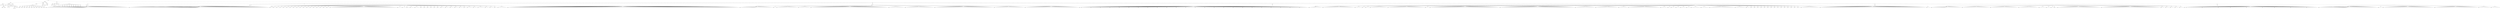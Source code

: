 graph Tree {
	"t0" [label = "TEI"];
	"t1" [label = "teiHeader"];
	"t2" [label = "fileDesc"];
	"t3" [label = "titleStmt"];
	"t4" [label = "title"];
	"t5" [label = "title"];
	"t6" [label = "author"];
	"t7" [label = "persName"];
	"t8" [label = "forename"];
	"t9" [label = "surname"];
	"t10" [label = "publicationStmt"];
	"t11" [label = "publisher"];
	"t12" [label = "idno"];
	"t13" [label = "idno"];
	"t14" [label = "availability"];
	"t15" [label = "licence"];
	"t16" [label = "ab"];
	"t17" [label = "ref"];
	"t18" [label = "sourceDesc"];
	"t19" [label = "bibl"];
	"t20" [label = "name"];
	"t21" [label = "idno"];
	"t22" [label = "idno"];
	"t23" [label = "availability"];
	"t24" [label = "licence"];
	"t25" [label = "ab"];
	"t26" [label = "ref"];
	"t27" [label = "bibl"];
	"t28" [label = "date"];
	"t29" [label = "idno"];
	"t30" [label = "profileDesc"];
	"t31" [label = "particDesc"];
	"t32" [label = "listPerson"];
	"t33" [label = "person"];
	"t34" [label = "persName"];
	"t35" [label = "person"];
	"t36" [label = "persName"];
	"t37" [label = "person"];
	"t38" [label = "persName"];
	"t39" [label = "person"];
	"t40" [label = "persName"];
	"t41" [label = "person"];
	"t42" [label = "persName"];
	"t43" [label = "person"];
	"t44" [label = "persName"];
	"t45" [label = "person"];
	"t46" [label = "persName"];
	"t47" [label = "person"];
	"t48" [label = "persName"];
	"t49" [label = "person"];
	"t50" [label = "persName"];
	"t51" [label = "person"];
	"t52" [label = "persName"];
	"t53" [label = "person"];
	"t54" [label = "persName"];
	"t55" [label = "textClass"];
	"t56" [label = "keywords"];
	"t57" [label = "term"];
	"t58" [label = "term"];
	"t59" [label = "classCode"];
	"t60" [label = "revisionDesc"];
	"t61" [label = "listChange"];
	"t62" [label = "change"];
	"t63" [label = "text"];
	"t64" [label = "front"];
	"t65" [label = "docTitle"];
	"t66" [label = "titlePart"];
	"t67" [label = "titlePart"];
	"t68" [label = "docDate"];
	"t69" [label = "docAuthor"];
	"t70" [label = "div"];
	"t71" [label = "div"];
	"t72" [label = "head"];
	"t73" [label = "p"];
	"t74" [label = "p"];
	"t75" [label = "div"];
	"t76" [label = "p"];
	"t77" [label = "div"];
	"t78" [label = "p"];
	"t79" [label = "castList"];
	"t80" [label = "head"];
	"t81" [label = "castItem"];
	"t82" [label = "role"];
	"t83" [label = "castItem"];
	"t84" [label = "role"];
	"t85" [label = "castItem"];
	"t86" [label = "role"];
	"t87" [label = "castItem"];
	"t88" [label = "role"];
	"t89" [label = "castItem"];
	"t90" [label = "role"];
	"t91" [label = "castItem"];
	"t92" [label = "role"];
	"t93" [label = "castItem"];
	"t94" [label = "role"];
	"t95" [label = "castItem"];
	"t96" [label = "role"];
	"t97" [label = "castItem"];
	"t98" [label = "role"];
	"t99" [label = "body"];
	"t100" [label = "div"];
	"t101" [label = "head"];
	"t102" [label = "div"];
	"t103" [label = "head"];
	"t104" [label = "sp"];
	"t105" [label = "speaker"];
	"t106" [label = "l"];
	"t107" [label = "l"];
	"t108" [label = "l"];
	"t109" [label = "l"];
	"t110" [label = "l"];
	"t111" [label = "l"];
	"t112" [label = "l"];
	"t113" [label = "l"];
	"t114" [label = "l"];
	"t115" [label = "l"];
	"t116" [label = "l"];
	"t117" [label = "l"];
	"t118" [label = "l"];
	"t119" [label = "l"];
	"t120" [label = "l"];
	"t121" [label = "l"];
	"t122" [label = "l"];
	"t123" [label = "l"];
	"t124" [label = "l"];
	"t125" [label = "l"];
	"t126" [label = "l"];
	"t127" [label = "l"];
	"t128" [label = "l"];
	"t129" [label = "l"];
	"t130" [label = "l"];
	"t131" [label = "l"];
	"t132" [label = "l"];
	"t133" [label = "l"];
	"t134" [label = "l"];
	"t135" [label = "l"];
	"t136" [label = "l"];
	"t137" [label = "l"];
	"t138" [label = "l"];
	"t139" [label = "l"];
	"t140" [label = "l"];
	"t141" [label = "l"];
	"t142" [label = "l"];
	"t143" [label = "l"];
	"t144" [label = "l"];
	"t145" [label = "l"];
	"t146" [label = "l"];
	"t147" [label = "l"];
	"t148" [label = "l"];
	"t149" [label = "l"];
	"t150" [label = "l"];
	"t151" [label = "l"];
	"t152" [label = "l"];
	"t153" [label = "l"];
	"t154" [label = "l"];
	"t155" [label = "l"];
	"t156" [label = "l"];
	"t157" [label = "l"];
	"t158" [label = "l"];
	"t159" [label = "l"];
	"t160" [label = "l"];
	"t161" [label = "l"];
	"t162" [label = "l"];
	"t163" [label = "l"];
	"t164" [label = "l"];
	"t165" [label = "l"];
	"t166" [label = "l"];
	"t167" [label = "l"];
	"t168" [label = "div"];
	"t169" [label = "head"];
	"t170" [label = "div"];
	"t171" [label = "head"];
	"t172" [label = "sp"];
	"t173" [label = "speaker"];
	"t174" [label = "l"];
	"t175" [label = "l"];
	"t176" [label = "l"];
	"t177" [label = "l"];
	"t178" [label = "l"];
	"t179" [label = "l"];
	"t180" [label = "l"];
	"t181" [label = "l"];
	"t182" [label = "l"];
	"t183" [label = "l"];
	"t184" [label = "l"];
	"t185" [label = "l"];
	"t186" [label = "l"];
	"t187" [label = "l"];
	"t188" [label = "l"];
	"t189" [label = "l"];
	"t190" [label = "l"];
	"t191" [label = "l"];
	"t192" [label = "l"];
	"t193" [label = "l"];
	"t194" [label = "l"];
	"t195" [label = "l"];
	"t196" [label = "l"];
	"t197" [label = "l"];
	"t198" [label = "l"];
	"t199" [label = "l"];
	"t200" [label = "l"];
	"t201" [label = "l"];
	"t202" [label = "l"];
	"t203" [label = "l"];
	"t204" [label = "l"];
	"t205" [label = "l"];
	"t206" [label = "l"];
	"t207" [label = "l"];
	"t208" [label = "l"];
	"t209" [label = "l"];
	"t210" [label = "l"];
	"t211" [label = "l"];
	"t212" [label = "l"];
	"t213" [label = "l"];
	"t214" [label = "l"];
	"t215" [label = "l"];
	"t216" [label = "l"];
	"t217" [label = "l"];
	"t218" [label = "l"];
	"t219" [label = "l"];
	"t220" [label = "l"];
	"t221" [label = "l"];
	"t222" [label = "l"];
	"t223" [label = "l"];
	"t224" [label = "l"];
	"t225" [label = "l"];
	"t226" [label = "l"];
	"t227" [label = "l"];
	"t228" [label = "l"];
	"t229" [label = "l"];
	"t230" [label = "l"];
	"t231" [label = "l"];
	"t232" [label = "l"];
	"t233" [label = "l"];
	"t234" [label = "l"];
	"t235" [label = "l"];
	"t236" [label = "l"];
	"t237" [label = "l"];
	"t238" [label = "l"];
	"t239" [label = "l"];
	"t240" [label = "l"];
	"t241" [label = "l"];
	"t242" [label = "l"];
	"t243" [label = "l"];
	"t244" [label = "l"];
	"t245" [label = "l"];
	"t246" [label = "l"];
	"t247" [label = "l"];
	"t248" [label = "l"];
	"t249" [label = "l"];
	"t250" [label = "l"];
	"t251" [label = "l"];
	"t252" [label = "l"];
	"t253" [label = "l"];
	"t254" [label = "l"];
	"t255" [label = "l"];
	"t256" [label = "l"];
	"t257" [label = "l"];
	"t258" [label = "l"];
	"t259" [label = "l"];
	"t260" [label = "l"];
	"t261" [label = "l"];
	"t262" [label = "l"];
	"t263" [label = "l"];
	"t264" [label = "l"];
	"t265" [label = "l"];
	"t266" [label = "l"];
	"t267" [label = "l"];
	"t268" [label = "l"];
	"t269" [label = "l"];
	"t270" [label = "l"];
	"t271" [label = "l"];
	"t272" [label = "l"];
	"t273" [label = "l"];
	"t274" [label = "l"];
	"t275" [label = "l"];
	"t276" [label = "l"];
	"t277" [label = "l"];
	"t278" [label = "l"];
	"t279" [label = "l"];
	"t280" [label = "div"];
	"t281" [label = "head"];
	"t282" [label = "sp"];
	"t283" [label = "speaker"];
	"t284" [label = "l"];
	"t285" [label = "sp"];
	"t286" [label = "speaker"];
	"t287" [label = "l"];
	"t288" [label = "sp"];
	"t289" [label = "speaker"];
	"t290" [label = "l"];
	"t291" [label = "sp"];
	"t292" [label = "speaker"];
	"t293" [label = "l"];
	"t294" [label = "sp"];
	"t295" [label = "speaker"];
	"t296" [label = "l"];
	"t297" [label = "sp"];
	"t298" [label = "speaker"];
	"t299" [label = "l"];
	"t300" [label = "sp"];
	"t301" [label = "speaker"];
	"t302" [label = "l"];
	"t303" [label = "sp"];
	"t304" [label = "speaker"];
	"t305" [label = "l"];
	"t306" [label = "sp"];
	"t307" [label = "speaker"];
	"t308" [label = "l"];
	"t309" [label = "sp"];
	"t310" [label = "speaker"];
	"t311" [label = "l"];
	"t312" [label = "sp"];
	"t313" [label = "speaker"];
	"t314" [label = "l"];
	"t315" [label = "sp"];
	"t316" [label = "speaker"];
	"t317" [label = "l"];
	"t318" [label = "sp"];
	"t319" [label = "speaker"];
	"t320" [label = "l"];
	"t321" [label = "sp"];
	"t322" [label = "speaker"];
	"t323" [label = "l"];
	"t324" [label = "sp"];
	"t325" [label = "speaker"];
	"t326" [label = "l"];
	"t327" [label = "sp"];
	"t328" [label = "speaker"];
	"t329" [label = "l"];
	"t330" [label = "sp"];
	"t331" [label = "speaker"];
	"t332" [label = "l"];
	"t333" [label = "sp"];
	"t334" [label = "speaker"];
	"t335" [label = "l"];
	"t336" [label = "sp"];
	"t337" [label = "speaker"];
	"t338" [label = "l"];
	"t339" [label = "l"];
	"t340" [label = "l"];
	"t341" [label = "l"];
	"t342" [label = "l"];
	"t343" [label = "l"];
	"t344" [label = "l"];
	"t345" [label = "l"];
	"t346" [label = "l"];
	"t347" [label = "l"];
	"t348" [label = "l"];
	"t349" [label = "l"];
	"t350" [label = "l"];
	"t351" [label = "l"];
	"t352" [label = "l"];
	"t353" [label = "l"];
	"t354" [label = "l"];
	"t355" [label = "l"];
	"t356" [label = "l"];
	"t357" [label = "l"];
	"t358" [label = "l"];
	"t359" [label = "l"];
	"t360" [label = "l"];
	"t361" [label = "l"];
	"t362" [label = "l"];
	"t363" [label = "l"];
	"t364" [label = "l"];
	"t365" [label = "l"];
	"t366" [label = "l"];
	"t367" [label = "l"];
	"t368" [label = "l"];
	"t369" [label = "l"];
	"t370" [label = "l"];
	"t371" [label = "l"];
	"t372" [label = "l"];
	"t373" [label = "l"];
	"t374" [label = "l"];
	"t375" [label = "l"];
	"t376" [label = "l"];
	"t377" [label = "l"];
	"t378" [label = "l"];
	"t379" [label = "l"];
	"t380" [label = "l"];
	"t381" [label = "l"];
	"t382" [label = "l"];
	"t383" [label = "l"];
	"t384" [label = "l"];
	"t385" [label = "l"];
	"t386" [label = "l"];
	"t387" [label = "l"];
	"t388" [label = "sp"];
	"t389" [label = "speaker"];
	"t390" [label = "l"];
	"t391" [label = "l"];
	"t392" [label = "sp"];
	"t393" [label = "speaker"];
	"t394" [label = "l"];
	"t395" [label = "l"];
	"t396" [label = "sp"];
	"t397" [label = "speaker"];
	"t398" [label = "l"];
	"t399" [label = "sp"];
	"t400" [label = "speaker"];
	"t401" [label = "l"];
	"t402" [label = "l"];
	"t403" [label = "sp"];
	"t404" [label = "speaker"];
	"t405" [label = "l"];
	"t406" [label = "l"];
	"t407" [label = "l"];
	"t408" [label = "sp"];
	"t409" [label = "speaker"];
	"t410" [label = "l"];
	"t411" [label = "sp"];
	"t412" [label = "speaker"];
	"t413" [label = "l"];
	"t414" [label = "sp"];
	"t415" [label = "speaker"];
	"t416" [label = "l"];
	"t417" [label = "sp"];
	"t418" [label = "speaker"];
	"t419" [label = "l"];
	"t420" [label = "sp"];
	"t421" [label = "speaker"];
	"t422" [label = "l"];
	"t423" [label = "sp"];
	"t424" [label = "speaker"];
	"t425" [label = "l"];
	"t426" [label = "sp"];
	"t427" [label = "speaker"];
	"t428" [label = "l"];
	"t429" [label = "l"];
	"t430" [label = "sp"];
	"t431" [label = "speaker"];
	"t432" [label = "l"];
	"t433" [label = "l"];
	"t434" [label = "sp"];
	"t435" [label = "speaker"];
	"t436" [label = "l"];
	"t437" [label = "l"];
	"t438" [label = "sp"];
	"t439" [label = "speaker"];
	"t440" [label = "l"];
	"t441" [label = "l"];
	"t442" [label = "sp"];
	"t443" [label = "speaker"];
	"t444" [label = "l"];
	"t445" [label = "l"];
	"t446" [label = "sp"];
	"t447" [label = "speaker"];
	"t448" [label = "l"];
	"t449" [label = "sp"];
	"t450" [label = "speaker"];
	"t451" [label = "l"];
	"t452" [label = "l"];
	"t453" [label = "l"];
	"t454" [label = "sp"];
	"t455" [label = "speaker"];
	"t456" [label = "l"];
	"t457" [label = "l"];
	"t458" [label = "sp"];
	"t459" [label = "speaker"];
	"t460" [label = "l"];
	"t461" [label = "l"];
	"t462" [label = "l"];
	"t463" [label = "l"];
	"t464" [label = "sp"];
	"t465" [label = "speaker"];
	"t466" [label = "l"];
	"t467" [label = "l"];
	"t468" [label = "sp"];
	"t469" [label = "speaker"];
	"t470" [label = "l"];
	"t471" [label = "l"];
	"t472" [label = "sp"];
	"t473" [label = "speaker"];
	"t474" [label = "l"];
	"t475" [label = "sp"];
	"t476" [label = "speaker"];
	"t477" [label = "l"];
	"t478" [label = "l"];
	"t479" [label = "l"];
	"t480" [label = "l"];
	"t481" [label = "l"];
	"t482" [label = "l"];
	"t483" [label = "sp"];
	"t484" [label = "speaker"];
	"t485" [label = "l"];
	"t486" [label = "l"];
	"t487" [label = "l"];
	"t488" [label = "l"];
	"t489" [label = "l"];
	"t490" [label = "l"];
	"t491" [label = "l"];
	"t492" [label = "l"];
	"t493" [label = "l"];
	"t494" [label = "l"];
	"t495" [label = "l"];
	"t496" [label = "l"];
	"t497" [label = "l"];
	"t498" [label = "l"];
	"t499" [label = "l"];
	"t500" [label = "l"];
	"t501" [label = "l"];
	"t502" [label = "l"];
	"t503" [label = "l"];
	"t504" [label = "l"];
	"t505" [label = "l"];
	"t506" [label = "l"];
	"t507" [label = "l"];
	"t508" [label = "l"];
	"t509" [label = "l"];
	"t510" [label = "l"];
	"t511" [label = "l"];
	"t512" [label = "l"];
	"t513" [label = "l"];
	"t514" [label = "l"];
	"t515" [label = "l"];
	"t516" [label = "l"];
	"t517" [label = "l"];
	"t518" [label = "l"];
	"t519" [label = "l"];
	"t520" [label = "l"];
	"t521" [label = "l"];
	"t522" [label = "l"];
	"t523" [label = "l"];
	"t524" [label = "l"];
	"t525" [label = "l"];
	"t526" [label = "l"];
	"t527" [label = "l"];
	"t528" [label = "l"];
	"t529" [label = "l"];
	"t530" [label = "l"];
	"t531" [label = "l"];
	"t532" [label = "l"];
	"t533" [label = "l"];
	"t534" [label = "l"];
	"t535" [label = "l"];
	"t536" [label = "l"];
	"t537" [label = "l"];
	"t538" [label = "l"];
	"t539" [label = "l"];
	"t540" [label = "l"];
	"t541" [label = "l"];
	"t542" [label = "l"];
	"t543" [label = "l"];
	"t544" [label = "l"];
	"t545" [label = "l"];
	"t546" [label = "l"];
	"t547" [label = "l"];
	"t548" [label = "l"];
	"t549" [label = "l"];
	"t550" [label = "l"];
	"t551" [label = "l"];
	"t552" [label = "l"];
	"t553" [label = "l"];
	"t554" [label = "l"];
	"t555" [label = "l"];
	"t556" [label = "l"];
	"t557" [label = "l"];
	"t558" [label = "l"];
	"t559" [label = "l"];
	"t560" [label = "l"];
	"t561" [label = "l"];
	"t562" [label = "l"];
	"t563" [label = "l"];
	"t564" [label = "l"];
	"t565" [label = "l"];
	"t566" [label = "l"];
	"t567" [label = "l"];
	"t568" [label = "l"];
	"t569" [label = "l"];
	"t570" [label = "l"];
	"t571" [label = "l"];
	"t572" [label = "l"];
	"t573" [label = "l"];
	"t574" [label = "l"];
	"t575" [label = "l"];
	"t576" [label = "l"];
	"t577" [label = "l"];
	"t578" [label = "l"];
	"t579" [label = "l"];
	"t580" [label = "l"];
	"t581" [label = "l"];
	"t582" [label = "l"];
	"t583" [label = "l"];
	"t584" [label = "l"];
	"t585" [label = "l"];
	"t586" [label = "l"];
	"t587" [label = "l"];
	"t588" [label = "l"];
	"t589" [label = "l"];
	"t590" [label = "l"];
	"t591" [label = "l"];
	"t592" [label = "l"];
	"t593" [label = "l"];
	"t594" [label = "l"];
	"t595" [label = "l"];
	"t596" [label = "l"];
	"t597" [label = "l"];
	"t598" [label = "l"];
	"t599" [label = "l"];
	"t600" [label = "l"];
	"t601" [label = "l"];
	"t602" [label = "l"];
	"t603" [label = "l"];
	"t604" [label = "l"];
	"t605" [label = "l"];
	"t606" [label = "l"];
	"t607" [label = "l"];
	"t608" [label = "l"];
	"t609" [label = "l"];
	"t610" [label = "l"];
	"t611" [label = "l"];
	"t612" [label = "l"];
	"t613" [label = "l"];
	"t614" [label = "l"];
	"t615" [label = "l"];
	"t616" [label = "l"];
	"t617" [label = "l"];
	"t618" [label = "l"];
	"t619" [label = "l"];
	"t620" [label = "l"];
	"t621" [label = "l"];
	"t622" [label = "l"];
	"t623" [label = "l"];
	"t624" [label = "l"];
	"t625" [label = "l"];
	"t626" [label = "l"];
	"t627" [label = "l"];
	"t628" [label = "l"];
	"t629" [label = "l"];
	"t630" [label = "l"];
	"t631" [label = "l"];
	"t632" [label = "l"];
	"t633" [label = "l"];
	"t634" [label = "l"];
	"t635" [label = "l"];
	"t636" [label = "l"];
	"t637" [label = "l"];
	"t638" [label = "l"];
	"t639" [label = "l"];
	"t640" [label = "l"];
	"t641" [label = "l"];
	"t642" [label = "l"];
	"t643" [label = "l"];
	"t644" [label = "l"];
	"t645" [label = "l"];
	"t646" [label = "l"];
	"t647" [label = "l"];
	"t648" [label = "l"];
	"t649" [label = "l"];
	"t650" [label = "l"];
	"t651" [label = "l"];
	"t652" [label = "l"];
	"t653" [label = "l"];
	"t654" [label = "l"];
	"t655" [label = "l"];
	"t656" [label = "l"];
	"t657" [label = "l"];
	"t658" [label = "l"];
	"t659" [label = "l"];
	"t660" [label = "l"];
	"t661" [label = "div"];
	"t662" [label = "head"];
	"t663" [label = "div"];
	"t664" [label = "head"];
	"t665" [label = "sp"];
	"t666" [label = "speaker"];
	"t667" [label = "l"];
	"t668" [label = "l"];
	"t669" [label = "l"];
	"t670" [label = "l"];
	"t671" [label = "l"];
	"t672" [label = "l"];
	"t673" [label = "l"];
	"t674" [label = "l"];
	"t675" [label = "l"];
	"t676" [label = "l"];
	"t677" [label = "l"];
	"t678" [label = "l"];
	"t679" [label = "l"];
	"t680" [label = "l"];
	"t681" [label = "l"];
	"t682" [label = "l"];
	"t683" [label = "l"];
	"t684" [label = "l"];
	"t685" [label = "l"];
	"t686" [label = "l"];
	"t687" [label = "l"];
	"t688" [label = "l"];
	"t689" [label = "l"];
	"t690" [label = "l"];
	"t691" [label = "sp"];
	"t692" [label = "speaker"];
	"t693" [label = "l"];
	"t694" [label = "sp"];
	"t695" [label = "speaker"];
	"t696" [label = "l"];
	"t697" [label = "l"];
	"t698" [label = "l"];
	"t699" [label = "l"];
	"t700" [label = "l"];
	"t701" [label = "l"];
	"t702" [label = "l"];
	"t703" [label = "l"];
	"t704" [label = "l"];
	"t705" [label = "l"];
	"t706" [label = "l"];
	"t707" [label = "l"];
	"t708" [label = "l"];
	"t709" [label = "l"];
	"t710" [label = "l"];
	"t711" [label = "sp"];
	"t712" [label = "speaker"];
	"t713" [label = "l"];
	"t714" [label = "l"];
	"t715" [label = "l"];
	"t716" [label = "l"];
	"t717" [label = "l"];
	"t718" [label = "l"];
	"t719" [label = "l"];
	"t720" [label = "l"];
	"t721" [label = "sp"];
	"t722" [label = "speaker"];
	"t723" [label = "l"];
	"t724" [label = "l"];
	"t725" [label = "l"];
	"t726" [label = "l"];
	"t727" [label = "l"];
	"t728" [label = "l"];
	"t729" [label = "l"];
	"t730" [label = "l"];
	"t731" [label = "l"];
	"t732" [label = "l"];
	"t733" [label = "l"];
	"t734" [label = "l"];
	"t735" [label = "l"];
	"t736" [label = "l"];
	"t737" [label = "l"];
	"t738" [label = "l"];
	"t739" [label = "l"];
	"t740" [label = "l"];
	"t741" [label = "l"];
	"t742" [label = "l"];
	"t743" [label = "l"];
	"t744" [label = "l"];
	"t745" [label = "l"];
	"t746" [label = "l"];
	"t747" [label = "l"];
	"t748" [label = "l"];
	"t749" [label = "l"];
	"t750" [label = "l"];
	"t751" [label = "l"];
	"t752" [label = "l"];
	"t753" [label = "l"];
	"t754" [label = "l"];
	"t755" [label = "l"];
	"t756" [label = "l"];
	"t757" [label = "l"];
	"t758" [label = "l"];
	"t759" [label = "l"];
	"t760" [label = "l"];
	"t761" [label = "l"];
	"t762" [label = "l"];
	"t763" [label = "l"];
	"t764" [label = "l"];
	"t765" [label = "l"];
	"t766" [label = "l"];
	"t767" [label = "l"];
	"t768" [label = "l"];
	"t769" [label = "l"];
	"t770" [label = "l"];
	"t771" [label = "l"];
	"t772" [label = "l"];
	"t773" [label = "l"];
	"t774" [label = "l"];
	"t775" [label = "l"];
	"t776" [label = "l"];
	"t777" [label = "l"];
	"t778" [label = "l"];
	"t779" [label = "l"];
	"t780" [label = "l"];
	"t781" [label = "sp"];
	"t782" [label = "speaker"];
	"t783" [label = "l"];
	"t784" [label = "l"];
	"t785" [label = "l"];
	"t786" [label = "l"];
	"t787" [label = "l"];
	"t788" [label = "l"];
	"t789" [label = "l"];
	"t790" [label = "l"];
	"t791" [label = "l"];
	"t792" [label = "l"];
	"t793" [label = "l"];
	"t794" [label = "sp"];
	"t795" [label = "speaker"];
	"t796" [label = "l"];
	"t797" [label = "l"];
	"t798" [label = "l"];
	"t799" [label = "l"];
	"t800" [label = "l"];
	"t801" [label = "l"];
	"t802" [label = "l"];
	"t803" [label = "l"];
	"t804" [label = "l"];
	"t805" [label = "l"];
	"t806" [label = "l"];
	"t807" [label = "l"];
	"t808" [label = "l"];
	"t809" [label = "l"];
	"t810" [label = "l"];
	"t811" [label = "l"];
	"t812" [label = "l"];
	"t813" [label = "l"];
	"t814" [label = "l"];
	"t815" [label = "l"];
	"t816" [label = "l"];
	"t817" [label = "sp"];
	"t818" [label = "speaker"];
	"t819" [label = "l"];
	"t820" [label = "l"];
	"t821" [label = "l"];
	"t822" [label = "l"];
	"t823" [label = "l"];
	"t824" [label = "l"];
	"t825" [label = "l"];
	"t826" [label = "l"];
	"t827" [label = "l"];
	"t828" [label = "l"];
	"t829" [label = "l"];
	"t830" [label = "l"];
	"t831" [label = "l"];
	"t832" [label = "l"];
	"t833" [label = "l"];
	"t834" [label = "l"];
	"t835" [label = "l"];
	"t836" [label = "l"];
	"t837" [label = "l"];
	"t838" [label = "l"];
	"t839" [label = "l"];
	"t840" [label = "l"];
	"t841" [label = "l"];
	"t842" [label = "l"];
	"t843" [label = "l"];
	"t844" [label = "l"];
	"t845" [label = "l"];
	"t846" [label = "l"];
	"t847" [label = "l"];
	"t848" [label = "l"];
	"t849" [label = "l"];
	"t850" [label = "l"];
	"t851" [label = "l"];
	"t852" [label = "l"];
	"t853" [label = "l"];
	"t854" [label = "l"];
	"t855" [label = "l"];
	"t856" [label = "l"];
	"t857" [label = "l"];
	"t858" [label = "l"];
	"t859" [label = "l"];
	"t860" [label = "l"];
	"t861" [label = "l"];
	"t862" [label = "l"];
	"t863" [label = "sp"];
	"t864" [label = "speaker"];
	"t865" [label = "l"];
	"t866" [label = "l"];
	"t867" [label = "l"];
	"t868" [label = "l"];
	"t869" [label = "l"];
	"t870" [label = "l"];
	"t871" [label = "l"];
	"t872" [label = "l"];
	"t873" [label = "l"];
	"t874" [label = "l"];
	"t875" [label = "l"];
	"t876" [label = "l"];
	"t877" [label = "l"];
	"t878" [label = "l"];
	"t879" [label = "l"];
	"t880" [label = "l"];
	"t881" [label = "l"];
	"t882" [label = "l"];
	"t883" [label = "l"];
	"t884" [label = "l"];
	"t885" [label = "l"];
	"t886" [label = "l"];
	"t887" [label = "sp"];
	"t888" [label = "speaker"];
	"t889" [label = "l"];
	"t890" [label = "l"];
	"t891" [label = "l"];
	"t892" [label = "l"];
	"t893" [label = "l"];
	"t894" [label = "l"];
	"t895" [label = "l"];
	"t896" [label = "l"];
	"t897" [label = "l"];
	"t898" [label = "l"];
	"t899" [label = "l"];
	"t900" [label = "l"];
	"t901" [label = "l"];
	"t902" [label = "l"];
	"t903" [label = "l"];
	"t904" [label = "l"];
	"t905" [label = "l"];
	"t906" [label = "l"];
	"t907" [label = "l"];
	"t908" [label = "l"];
	"t909" [label = "l"];
	"t910" [label = "l"];
	"t911" [label = "l"];
	"t912" [label = "l"];
	"t913" [label = "l"];
	"t914" [label = "l"];
	"t915" [label = "l"];
	"t916" [label = "l"];
	"t917" [label = "l"];
	"t918" [label = "l"];
	"t919" [label = "l"];
	"t920" [label = "l"];
	"t921" [label = "l"];
	"t922" [label = "l"];
	"t923" [label = "l"];
	"t924" [label = "l"];
	"t925" [label = "l"];
	"t926" [label = "l"];
	"t927" [label = "l"];
	"t928" [label = "l"];
	"t929" [label = "sp"];
	"t930" [label = "speaker"];
	"t931" [label = "stage"];
	"t932" [label = "l"];
	"t933" [label = "l"];
	"t934" [label = "l"];
	"t935" [label = "l"];
	"t936" [label = "l"];
	"t937" [label = "l"];
	"t938" [label = "stage"];
	"t939" [label = "l"];
	"t940" [label = "l"];
	"t941" [label = "l"];
	"t942" [label = "l"];
	"t943" [label = "l"];
	"t944" [label = "l"];
	"t945" [label = "stage"];
	"t946" [label = "l"];
	"t947" [label = "l"];
	"t948" [label = "l"];
	"t949" [label = "l"];
	"t950" [label = "l"];
	"t951" [label = "l"];
	"t952" [label = "stage"];
	"t953" [label = "l"];
	"t954" [label = "l"];
	"t955" [label = "l"];
	"t956" [label = "l"];
	"t957" [label = "l"];
	"t958" [label = "l"];
	"t959" [label = "stage"];
	"t960" [label = "l"];
	"t961" [label = "l"];
	"t962" [label = "l"];
	"t963" [label = "l"];
	"t964" [label = "l"];
	"t965" [label = "l"];
	"t966" [label = "stage"];
	"t967" [label = "l"];
	"t968" [label = "l"];
	"t969" [label = "l"];
	"t970" [label = "l"];
	"t971" [label = "l"];
	"t972" [label = "l"];
	"t973" [label = "stage"];
	"t974" [label = "l"];
	"t975" [label = "l"];
	"t976" [label = "l"];
	"t977" [label = "l"];
	"t978" [label = "l"];
	"t979" [label = "l"];
	"t980" [label = "stage"];
	"t981" [label = "l"];
	"t982" [label = "l"];
	"t983" [label = "l"];
	"t984" [label = "l"];
	"t985" [label = "l"];
	"t986" [label = "l"];
	"t987" [label = "stage"];
	"t988" [label = "l"];
	"t989" [label = "l"];
	"t990" [label = "l"];
	"t991" [label = "l"];
	"t992" [label = "l"];
	"t993" [label = "l"];
	"t994" [label = "stage"];
	"t995" [label = "l"];
	"t996" [label = "l"];
	"t997" [label = "l"];
	"t998" [label = "l"];
	"t999" [label = "l"];
	"t1000" [label = "l"];
	"t1001" [label = "stage"];
	"t1002" [label = "l"];
	"t1003" [label = "l"];
	"t1004" [label = "l"];
	"t1005" [label = "l"];
	"t1006" [label = "l"];
	"t1007" [label = "l"];
	"t1008" [label = "stage"];
	"t1009" [label = "l"];
	"t1010" [label = "l"];
	"t1011" [label = "l"];
	"t1012" [label = "l"];
	"t1013" [label = "l"];
	"t1014" [label = "l"];
	"t1015" [label = "stage"];
	"t1016" [label = "l"];
	"t1017" [label = "l"];
	"t1018" [label = "l"];
	"t1019" [label = "l"];
	"t1020" [label = "l"];
	"t1021" [label = "l"];
	"t1022" [label = "stage"];
	"t1023" [label = "l"];
	"t1024" [label = "l"];
	"t1025" [label = "l"];
	"t1026" [label = "l"];
	"t1027" [label = "l"];
	"t1028" [label = "l"];
	"t1029" [label = "stage"];
	"t1030" [label = "l"];
	"t1031" [label = "l"];
	"t1032" [label = "l"];
	"t1033" [label = "l"];
	"t1034" [label = "l"];
	"t1035" [label = "l"];
	"t1036" [label = "stage"];
	"t1037" [label = "l"];
	"t1038" [label = "l"];
	"t1039" [label = "l"];
	"t1040" [label = "l"];
	"t1041" [label = "l"];
	"t1042" [label = "l"];
	"t1043" [label = "stage"];
	"t1044" [label = "l"];
	"t1045" [label = "l"];
	"t1046" [label = "l"];
	"t1047" [label = "l"];
	"t1048" [label = "l"];
	"t1049" [label = "l"];
	"t1050" [label = "stage"];
	"t1051" [label = "l"];
	"t1052" [label = "l"];
	"t1053" [label = "l"];
	"t1054" [label = "l"];
	"t1055" [label = "l"];
	"t1056" [label = "l"];
	"t1057" [label = "stage"];
	"t1058" [label = "l"];
	"t1059" [label = "l"];
	"t1060" [label = "l"];
	"t1061" [label = "l"];
	"t1062" [label = "l"];
	"t1063" [label = "l"];
	"t1064" [label = "stage"];
	"t1065" [label = "l"];
	"t1066" [label = "l"];
	"t1067" [label = "l"];
	"t1068" [label = "l"];
	"t1069" [label = "l"];
	"t1070" [label = "l"];
	"t1071" [label = "stage"];
	"t1072" [label = "l"];
	"t1073" [label = "l"];
	"t1074" [label = "l"];
	"t1075" [label = "l"];
	"t1076" [label = "l"];
	"t1077" [label = "l"];
	"t1078" [label = "stage"];
	"t1079" [label = "l"];
	"t1080" [label = "l"];
	"t1081" [label = "l"];
	"t1082" [label = "l"];
	"t1083" [label = "l"];
	"t1084" [label = "l"];
	"t1085" [label = "stage"];
	"t1086" [label = "l"];
	"t1087" [label = "l"];
	"t1088" [label = "l"];
	"t1089" [label = "l"];
	"t1090" [label = "l"];
	"t1091" [label = "l"];
	"t1092" [label = "stage"];
	"t1093" [label = "l"];
	"t1094" [label = "l"];
	"t1095" [label = "l"];
	"t1096" [label = "l"];
	"t1097" [label = "l"];
	"t1098" [label = "l"];
	"t1099" [label = "div"];
	"t1100" [label = "head"];
	"t1101" [label = "div"];
	"t1102" [label = "head"];
	"t1103" [label = "sp"];
	"t1104" [label = "speaker"];
	"t1105" [label = "l"];
	"t1106" [label = "l"];
	"t1107" [label = "l"];
	"t1108" [label = "l"];
	"t1109" [label = "l"];
	"t1110" [label = "l"];
	"t1111" [label = "l"];
	"t1112" [label = "l"];
	"t1113" [label = "l"];
	"t1114" [label = "sp"];
	"t1115" [label = "speaker"];
	"t1116" [label = "l"];
	"t1117" [label = "l"];
	"t1118" [label = "l"];
	"t1119" [label = "l"];
	"t1120" [label = "l"];
	"t1121" [label = "l"];
	"t1122" [label = "l"];
	"t1123" [label = "l"];
	"t1124" [label = "l"];
	"t1125" [label = "l"];
	"t1126" [label = "l"];
	"t1127" [label = "l"];
	"t1128" [label = "l"];
	"t1129" [label = "l"];
	"t1130" [label = "l"];
	"t1131" [label = "l"];
	"t1132" [label = "l"];
	"t1133" [label = "l"];
	"t1134" [label = "l"];
	"t1135" [label = "l"];
	"t1136" [label = "l"];
	"t1137" [label = "l"];
	"t1138" [label = "l"];
	"t1139" [label = "sp"];
	"t1140" [label = "speaker"];
	"t1141" [label = "l"];
	"t1142" [label = "l"];
	"t1143" [label = "l"];
	"t1144" [label = "l"];
	"t1145" [label = "sp"];
	"t1146" [label = "speaker"];
	"t1147" [label = "l"];
	"t1148" [label = "sp"];
	"t1149" [label = "speaker"];
	"t1150" [label = "l"];
	"t1151" [label = "l"];
	"t1152" [label = "sp"];
	"t1153" [label = "speaker"];
	"t1154" [label = "l"];
	"t1155" [label = "l"];
	"t1156" [label = "l"];
	"t1157" [label = "l"];
	"t1158" [label = "l"];
	"t1159" [label = "l"];
	"t1160" [label = "l"];
	"t1161" [label = "l"];
	"t1162" [label = "l"];
	"t1163" [label = "l"];
	"t1164" [label = "l"];
	"t1165" [label = "l"];
	"t1166" [label = "sp"];
	"t1167" [label = "speaker"];
	"t1168" [label = "l"];
	"t1169" [label = "l"];
	"t1170" [label = "l"];
	"t1171" [label = "l"];
	"t1172" [label = "l"];
	"t1173" [label = "l"];
	"t1174" [label = "l"];
	"t1175" [label = "l"];
	"t1176" [label = "l"];
	"t1177" [label = "l"];
	"t1178" [label = "l"];
	"t1179" [label = "l"];
	"t1180" [label = "l"];
	"t1181" [label = "l"];
	"t1182" [label = "l"];
	"t1183" [label = "l"];
	"t1184" [label = "l"];
	"t1185" [label = "l"];
	"t1186" [label = "l"];
	"t1187" [label = "l"];
	"t1188" [label = "l"];
	"t1189" [label = "l"];
	"t1190" [label = "l"];
	"t1191" [label = "l"];
	"t1192" [label = "l"];
	"t1193" [label = "l"];
	"t1194" [label = "l"];
	"t1195" [label = "sp"];
	"t1196" [label = "speaker"];
	"t1197" [label = "l"];
	"t1198" [label = "l"];
	"t1199" [label = "sp"];
	"t1200" [label = "speaker"];
	"t1201" [label = "l"];
	"t1202" [label = "l"];
	"t1203" [label = "l"];
	"t1204" [label = "l"];
	"t1205" [label = "l"];
	"t1206" [label = "l"];
	"t1207" [label = "l"];
	"t1208" [label = "l"];
	"t1209" [label = "l"];
	"t1210" [label = "l"];
	"t1211" [label = "l"];
	"t1212" [label = "l"];
	"t1213" [label = "l"];
	"t1214" [label = "l"];
	"t1215" [label = "l"];
	"t1216" [label = "l"];
	"t1217" [label = "l"];
	"t1218" [label = "l"];
	"t1219" [label = "l"];
	"t1220" [label = "l"];
	"t1221" [label = "l"];
	"t1222" [label = "l"];
	"t1223" [label = "l"];
	"t1224" [label = "l"];
	"t1225" [label = "l"];
	"t1226" [label = "l"];
	"t1227" [label = "l"];
	"t1228" [label = "l"];
	"t1229" [label = "l"];
	"t1230" [label = "l"];
	"t1231" [label = "l"];
	"t1232" [label = "l"];
	"t1233" [label = "l"];
	"t1234" [label = "l"];
	"t1235" [label = "l"];
	"t1236" [label = "l"];
	"t1237" [label = "l"];
	"t1238" [label = "l"];
	"t1239" [label = "l"];
	"t1240" [label = "l"];
	"t1241" [label = "l"];
	"t1242" [label = "l"];
	"t1243" [label = "l"];
	"t1244" [label = "l"];
	"t1245" [label = "l"];
	"t1246" [label = "l"];
	"t1247" [label = "l"];
	"t1248" [label = "l"];
	"t1249" [label = "l"];
	"t1250" [label = "l"];
	"t1251" [label = "l"];
	"t1252" [label = "l"];
	"t1253" [label = "sp"];
	"t1254" [label = "speaker"];
	"t1255" [label = "l"];
	"t1256" [label = "l"];
	"t1257" [label = "l"];
	"t1258" [label = "l"];
	"t1259" [label = "l"];
	"t1260" [label = "l"];
	"t1261" [label = "l"];
	"t1262" [label = "l"];
	"t1263" [label = "l"];
	"t1264" [label = "l"];
	"t1265" [label = "l"];
	"t1266" [label = "l"];
	"t1267" [label = "l"];
	"t1268" [label = "l"];
	"t1269" [label = "l"];
	"t1270" [label = "l"];
	"t1271" [label = "l"];
	"t1272" [label = "l"];
	"t1273" [label = "l"];
	"t1274" [label = "l"];
	"t1275" [label = "l"];
	"t1276" [label = "l"];
	"t1277" [label = "l"];
	"t1278" [label = "l"];
	"t1279" [label = "l"];
	"t1280" [label = "l"];
	"t1281" [label = "l"];
	"t1282" [label = "l"];
	"t1283" [label = "l"];
	"t1284" [label = "l"];
	"t1285" [label = "l"];
	"t1286" [label = "l"];
	"t1287" [label = "l"];
	"t1288" [label = "l"];
	"t1289" [label = "l"];
	"t1290" [label = "l"];
	"t1291" [label = "l"];
	"t1292" [label = "l"];
	"t1293" [label = "l"];
	"t1294" [label = "l"];
	"t1295" [label = "l"];
	"t1296" [label = "l"];
	"t1297" [label = "l"];
	"t1298" [label = "l"];
	"t1299" [label = "l"];
	"t1300" [label = "l"];
	"t1301" [label = "l"];
	"t1302" [label = "l"];
	"t1303" [label = "l"];
	"t1304" [label = "l"];
	"t1305" [label = "l"];
	"t1306" [label = "l"];
	"t1307" [label = "l"];
	"t1308" [label = "l"];
	"t1309" [label = "l"];
	"t1310" [label = "l"];
	"t1311" [label = "sp"];
	"t1312" [label = "speaker"];
	"t1313" [label = "l"];
	"t1314" [label = "l"];
	"t1315" [label = "l"];
	"t1316" [label = "l"];
	"t1317" [label = "l"];
	"t1318" [label = "l"];
	"t1319" [label = "l"];
	"t1320" [label = "l"];
	"t1321" [label = "l"];
	"t1322" [label = "l"];
	"t1323" [label = "l"];
	"t1324" [label = "l"];
	"t1325" [label = "l"];
	"t1326" [label = "l"];
	"t1327" [label = "sp"];
	"t1328" [label = "speaker"];
	"t1329" [label = "l"];
	"t1330" [label = "l"];
	"t1331" [label = "l"];
	"t1332" [label = "l"];
	"t1333" [label = "l"];
	"t1334" [label = "l"];
	"t1335" [label = "l"];
	"t1336" [label = "l"];
	"t1337" [label = "l"];
	"t1338" [label = "l"];
	"t1339" [label = "l"];
	"t1340" [label = "l"];
	"t1341" [label = "l"];
	"t1342" [label = "l"];
	"t1343" [label = "l"];
	"t1344" [label = "l"];
	"t1345" [label = "sp"];
	"t1346" [label = "speaker"];
	"t1347" [label = "l"];
	"t1348" [label = "l"];
	"t1349" [label = "l"];
	"t1350" [label = "l"];
	"t1351" [label = "l"];
	"t1352" [label = "l"];
	"t1353" [label = "sp"];
	"t1354" [label = "speaker"];
	"t1355" [label = "l"];
	"t1356" [label = "l"];
	"t1357" [label = "l"];
	"t1358" [label = "l"];
	"t1359" [label = "l"];
	"t1360" [label = "l"];
	"t1361" [label = "l"];
	"t1362" [label = "l"];
	"t1363" [label = "l"];
	"t1364" [label = "l"];
	"t1365" [label = "l"];
	"t1366" [label = "l"];
	"t1367" [label = "l"];
	"t1368" [label = "l"];
	"t1369" [label = "l"];
	"t1370" [label = "l"];
	"t1371" [label = "l"];
	"t1372" [label = "l"];
	"t1373" [label = "l"];
	"t1374" [label = "l"];
	"t1375" [label = "l"];
	"t1376" [label = "l"];
	"t1377" [label = "l"];
	"t1378" [label = "sp"];
	"t1379" [label = "speaker"];
	"t1380" [label = "l"];
	"t1381" [label = "l"];
	"t1382" [label = "l"];
	"t1383" [label = "l"];
	"t1384" [label = "sp"];
	"t1385" [label = "speaker"];
	"t1386" [label = "l"];
	"t1387" [label = "sp"];
	"t1388" [label = "speaker"];
	"t1389" [label = "l"];
	"t1390" [label = "l"];
	"t1391" [label = "sp"];
	"t1392" [label = "speaker"];
	"t1393" [label = "l"];
	"t1394" [label = "l"];
	"t1395" [label = "sp"];
	"t1396" [label = "speaker"];
	"t1397" [label = "l"];
	"t1398" [label = "l"];
	"t1399" [label = "l"];
	"t1400" [label = "sp"];
	"t1401" [label = "speaker"];
	"t1402" [label = "l"];
	"t1403" [label = "l"];
	"t1404" [label = "sp"];
	"t1405" [label = "speaker"];
	"t1406" [label = "l"];
	"t1407" [label = "l"];
	"t1408" [label = "l"];
	"t1409" [label = "l"];
	"t1410" [label = "l"];
	"t1411" [label = "l"];
	"t1412" [label = "sp"];
	"t1413" [label = "speaker"];
	"t1414" [label = "l"];
	"t1415" [label = "l"];
	"t1416" [label = "l"];
	"t1417" [label = "l"];
	"t1418" [label = "l"];
	"t1419" [label = "sp"];
	"t1420" [label = "speaker"];
	"t1421" [label = "l"];
	"t1422" [label = "l"];
	"t1423" [label = "l"];
	"t1424" [label = "l"];
	"t1425" [label = "l"];
	"t1426" [label = "l"];
	"t1427" [label = "l"];
	"t1428" [label = "l"];
	"t1429" [label = "l"];
	"t1430" [label = "l"];
	"t1431" [label = "l"];
	"t1432" [label = "l"];
	"t1433" [label = "l"];
	"t1434" [label = "l"];
	"t1435" [label = "l"];
	"t1436" [label = "l"];
	"t1437" [label = "l"];
	"t1438" [label = "l"];
	"t1439" [label = "sp"];
	"t1440" [label = "speaker"];
	"t1441" [label = "l"];
	"t1442" [label = "l"];
	"t1443" [label = "l"];
	"t1444" [label = "l"];
	"t1445" [label = "l"];
	"t1446" [label = "l"];
	"t1447" [label = "l"];
	"t1448" [label = "sp"];
	"t1449" [label = "speaker"];
	"t1450" [label = "l"];
	"t1451" [label = "l"];
	"t1452" [label = "sp"];
	"t1453" [label = "speaker"];
	"t1454" [label = "l"];
	"t1455" [label = "sp"];
	"t1456" [label = "speaker"];
	"t1457" [label = "l"];
	"t1458" [label = "sp"];
	"t1459" [label = "speaker"];
	"t1460" [label = "l"];
	"t1461" [label = "sp"];
	"t1462" [label = "speaker"];
	"t1463" [label = "l"];
	"t1464" [label = "sp"];
	"t1465" [label = "speaker"];
	"t1466" [label = "l"];
	"t1467" [label = "sp"];
	"t1468" [label = "speaker"];
	"t1469" [label = "l"];
	"t1470" [label = "sp"];
	"t1471" [label = "speaker"];
	"t1472" [label = "l"];
	"t1473" [label = "sp"];
	"t1474" [label = "speaker"];
	"t1475" [label = "l"];
	"t1476" [label = "sp"];
	"t1477" [label = "speaker"];
	"t1478" [label = "l"];
	"t1479" [label = "sp"];
	"t1480" [label = "speaker"];
	"t1481" [label = "l"];
	"t1482" [label = "sp"];
	"t1483" [label = "speaker"];
	"t1484" [label = "l"];
	"t1485" [label = "sp"];
	"t1486" [label = "speaker"];
	"t1487" [label = "l"];
	"t1488" [label = "sp"];
	"t1489" [label = "speaker"];
	"t1490" [label = "l"];
	"t1491" [label = "sp"];
	"t1492" [label = "speaker"];
	"t1493" [label = "l"];
	"t1494" [label = "sp"];
	"t1495" [label = "speaker"];
	"t1496" [label = "l"];
	"t1497" [label = "sp"];
	"t1498" [label = "speaker"];
	"t1499" [label = "l"];
	"t1500" [label = "l"];
	"t1501" [label = "l"];
	"t1502" [label = "l"];
	"t1503" [label = "l"];
	"t1504" [label = "l"];
	"t1505" [label = "l"];
	"t1506" [label = "l"];
	"t1507" [label = "l"];
	"t1508" [label = "l"];
	"t1509" [label = "l"];
	"t1510" [label = "l"];
	"t1511" [label = "l"];
	"t1512" [label = "sp"];
	"t1513" [label = "speaker"];
	"t1514" [label = "l"];
	"t1515" [label = "l"];
	"t1516" [label = "l"];
	"t1517" [label = "l"];
	"t1518" [label = "l"];
	"t1519" [label = "l"];
	"t1520" [label = "l"];
	"t1521" [label = "l"];
	"t1522" [label = "l"];
	"t1523" [label = "l"];
	"t1524" [label = "l"];
	"t1525" [label = "l"];
	"t1526" [label = "l"];
	"t1527" [label = "l"];
	"t1528" [label = "l"];
	"t1529" [label = "l"];
	"t1530" [label = "l"];
	"t1531" [label = "l"];
	"t1532" [label = "l"];
	"t1533" [label = "l"];
	"t1534" [label = "l"];
	"t1535" [label = "l"];
	"t1536" [label = "l"];
	"t1537" [label = "l"];
	"t1538" [label = "l"];
	"t1539" [label = "l"];
	"t1540" [label = "l"];
	"t1541" [label = "l"];
	"t1542" [label = "l"];
	"t1543" [label = "l"];
	"t1544" [label = "l"];
	"t1545" [label = "l"];
	"t1546" [label = "l"];
	"t1547" [label = "l"];
	"t1548" [label = "l"];
	"t1549" [label = "l"];
	"t1550" [label = "l"];
	"t1551" [label = "l"];
	"t1552" [label = "l"];
	"t1553" [label = "l"];
	"t1554" [label = "l"];
	"t1555" [label = "l"];
	"t1556" [label = "l"];
	"t1557" [label = "l"];
	"t1558" [label = "l"];
	"t1559" [label = "l"];
	"t1560" [label = "l"];
	"t1561" [label = "l"];
	"t1562" [label = "l"];
	"t1563" [label = "l"];
	"t1564" [label = "l"];
	"t1565" [label = "l"];
	"t1566" [label = "l"];
	"t1567" [label = "l"];
	"t1568" [label = "l"];
	"t1569" [label = "l"];
	"t1570" [label = "l"];
	"t1571" [label = "l"];
	"t1572" [label = "l"];
	"t1573" [label = "l"];
	"t1574" [label = "l"];
	"t1575" [label = "l"];
	"t1576" [label = "l"];
	"t1577" [label = "l"];
	"t1578" [label = "l"];
	"t1579" [label = "l"];
	"t1580" [label = "l"];
	"t1581" [label = "l"];
	"t1582" [label = "l"];
	"t1583" [label = "l"];
	"t1584" [label = "l"];
	"t1585" [label = "l"];
	"t1586" [label = "l"];
	"t1587" [label = "l"];
	"t1588" [label = "l"];
	"t1589" [label = "l"];
	"t1590" [label = "l"];
	"t1591" [label = "l"];
	"t1592" [label = "l"];
	"t1593" [label = "l"];
	"t1594" [label = "sp"];
	"t1595" [label = "speaker"];
	"t1596" [label = "l"];
	"t1597" [label = "l"];
	"t1598" [label = "div"];
	"t1599" [label = "head"];
	"t1600" [label = "div"];
	"t1601" [label = "head"];
	"t1602" [label = "sp"];
	"t1603" [label = "speaker"];
	"t1604" [label = "l"];
	"t1605" [label = "l"];
	"t1606" [label = "l"];
	"t1607" [label = "l"];
	"t1608" [label = "l"];
	"t1609" [label = "l"];
	"t1610" [label = "l"];
	"t1611" [label = "l"];
	"t1612" [label = "l"];
	"t1613" [label = "l"];
	"t1614" [label = "l"];
	"t1615" [label = "l"];
	"t1616" [label = "l"];
	"t1617" [label = "l"];
	"t1618" [label = "l"];
	"t1619" [label = "l"];
	"t1620" [label = "l"];
	"t1621" [label = "l"];
	"t1622" [label = "l"];
	"t1623" [label = "l"];
	"t1624" [label = "l"];
	"t1625" [label = "l"];
	"t1626" [label = "sp"];
	"t1627" [label = "speaker"];
	"t1628" [label = "l"];
	"t1629" [label = "l"];
	"t1630" [label = "l"];
	"t1631" [label = "l"];
	"t1632" [label = "l"];
	"t1633" [label = "l"];
	"t1634" [label = "l"];
	"t1635" [label = "l"];
	"t1636" [label = "l"];
	"t1637" [label = "l"];
	"t1638" [label = "l"];
	"t1639" [label = "l"];
	"t1640" [label = "l"];
	"t1641" [label = "l"];
	"t1642" [label = "l"];
	"t1643" [label = "l"];
	"t1644" [label = "l"];
	"t1645" [label = "l"];
	"t1646" [label = "l"];
	"t1647" [label = "l"];
	"t1648" [label = "sp"];
	"t1649" [label = "speaker"];
	"t1650" [label = "l"];
	"t1651" [label = "l"];
	"t1652" [label = "l"];
	"t1653" [label = "l"];
	"t1654" [label = "l"];
	"t1655" [label = "l"];
	"t1656" [label = "l"];
	"t1657" [label = "l"];
	"t1658" [label = "l"];
	"t1659" [label = "l"];
	"t1660" [label = "l"];
	"t1661" [label = "l"];
	"t1662" [label = "l"];
	"t1663" [label = "l"];
	"t1664" [label = "l"];
	"t1665" [label = "l"];
	"t1666" [label = "l"];
	"t1667" [label = "l"];
	"t1668" [label = "l"];
	"t1669" [label = "l"];
	"t1670" [label = "sp"];
	"t1671" [label = "speaker"];
	"t1672" [label = "l"];
	"t1673" [label = "l"];
	"t1674" [label = "l"];
	"t1675" [label = "l"];
	"t1676" [label = "l"];
	"t1677" [label = "l"];
	"t1678" [label = "l"];
	"t1679" [label = "l"];
	"t1680" [label = "l"];
	"t1681" [label = "l"];
	"t1682" [label = "l"];
	"t1683" [label = "l"];
	"t1684" [label = "l"];
	"t1685" [label = "l"];
	"t1686" [label = "sp"];
	"t1687" [label = "speaker"];
	"t1688" [label = "l"];
	"t1689" [label = "l"];
	"t1690" [label = "l"];
	"t1691" [label = "l"];
	"t1692" [label = "sp"];
	"t1693" [label = "speaker"];
	"t1694" [label = "l"];
	"t1695" [label = "l"];
	"t1696" [label = "sp"];
	"t1697" [label = "speaker"];
	"t1698" [label = "l"];
	"t1699" [label = "sp"];
	"t1700" [label = "speaker"];
	"t1701" [label = "l"];
	"t1702" [label = "sp"];
	"t1703" [label = "speaker"];
	"t1704" [label = "l"];
	"t1705" [label = "l"];
	"t1706" [label = "l"];
	"t1707" [label = "l"];
	"t1708" [label = "l"];
	"t1709" [label = "l"];
	"t1710" [label = "l"];
	"t1711" [label = "l"];
	"t1712" [label = "l"];
	"t1713" [label = "l"];
	"t1714" [label = "l"];
	"t1715" [label = "l"];
	"t1716" [label = "l"];
	"t1717" [label = "l"];
	"t1718" [label = "l"];
	"t1719" [label = "l"];
	"t1720" [label = "l"];
	"t1721" [label = "l"];
	"t1722" [label = "l"];
	"t1723" [label = "l"];
	"t1724" [label = "l"];
	"t1725" [label = "l"];
	"t1726" [label = "l"];
	"t1727" [label = "l"];
	"t1728" [label = "l"];
	"t1729" [label = "l"];
	"t1730" [label = "l"];
	"t1731" [label = "l"];
	"t1732" [label = "l"];
	"t1733" [label = "l"];
	"t1734" [label = "l"];
	"t1735" [label = "l"];
	"t1736" [label = "sp"];
	"t1737" [label = "speaker"];
	"t1738" [label = "l"];
	"t1739" [label = "l"];
	"t1740" [label = "l"];
	"t1741" [label = "l"];
	"t1742" [label = "l"];
	"t1743" [label = "l"];
	"t1744" [label = "l"];
	"t1745" [label = "l"];
	"t1746" [label = "l"];
	"t1747" [label = "l"];
	"t1748" [label = "l"];
	"t1749" [label = "l"];
	"t1750" [label = "l"];
	"t1751" [label = "l"];
	"t1752" [label = "l"];
	"t1753" [label = "l"];
	"t1754" [label = "l"];
	"t1755" [label = "l"];
	"t1756" [label = "l"];
	"t1757" [label = "l"];
	"t1758" [label = "l"];
	"t1759" [label = "l"];
	"t1760" [label = "l"];
	"t1761" [label = "l"];
	"t1762" [label = "l"];
	"t1763" [label = "l"];
	"t1764" [label = "l"];
	"t1765" [label = "l"];
	"t1766" [label = "l"];
	"t1767" [label = "l"];
	"t1768" [label = "l"];
	"t1769" [label = "l"];
	"t1770" [label = "l"];
	"t1771" [label = "l"];
	"t1772" [label = "l"];
	"t1773" [label = "l"];
	"t1774" [label = "l"];
	"t1775" [label = "l"];
	"t1776" [label = "l"];
	"t1777" [label = "l"];
	"t1778" [label = "l"];
	"t1779" [label = "l"];
	"t1780" [label = "l"];
	"t1781" [label = "l"];
	"t1782" [label = "sp"];
	"t1783" [label = "speaker"];
	"t1784" [label = "l"];
	"t1785" [label = "l"];
	"t1786" [label = "sp"];
	"t1787" [label = "speaker"];
	"t1788" [label = "l"];
	"t1789" [label = "l"];
	"t1790" [label = "sp"];
	"t1791" [label = "speaker"];
	"t1792" [label = "l"];
	"t1793" [label = "l"];
	"t1794" [label = "sp"];
	"t1795" [label = "speaker"];
	"t1796" [label = "l"];
	"t1797" [label = "l"];
	"t1798" [label = "sp"];
	"t1799" [label = "speaker"];
	"t1800" [label = "l"];
	"t1801" [label = "l"];
	"t1802" [label = "sp"];
	"t1803" [label = "speaker"];
	"t1804" [label = "stage"];
	"t1805" [label = "l"];
	"t1806" [label = "l"];
	"t1807" [label = "l"];
	"t1808" [label = "l"];
	"t1809" [label = "l"];
	"t1810" [label = "l"];
	"t1811" [label = "l"];
	"t1812" [label = "l"];
	"t1813" [label = "l"];
	"t1814" [label = "l"];
	"t1815" [label = "l"];
	"t1816" [label = "stage"];
	"t1817" [label = "l"];
	"t1818" [label = "l"];
	"t1819" [label = "l"];
	"t1820" [label = "l"];
	"t1821" [label = "l"];
	"t1822" [label = "l"];
	"t1823" [label = "l"];
	"t1824" [label = "l"];
	"t1825" [label = "l"];
	"t1826" [label = "l"];
	"t1827" [label = "l"];
	"t1828" [label = "stage"];
	"t1829" [label = "l"];
	"t1830" [label = "l"];
	"t1831" [label = "l"];
	"t1832" [label = "l"];
	"t1833" [label = "l"];
	"t1834" [label = "l"];
	"t1835" [label = "l"];
	"t1836" [label = "l"];
	"t1837" [label = "stage"];
	"t1838" [label = "l"];
	"t1839" [label = "l"];
	"t1840" [label = "l"];
	"t1841" [label = "l"];
	"t1842" [label = "l"];
	"t1843" [label = "l"];
	"t1844" [label = "l"];
	"t1845" [label = "l"];
	"t1846" [label = "l"];
	"t1847" [label = "l"];
	"t1848" [label = "l"];
	"t1849" [label = "stage"];
	"t1850" [label = "l"];
	"t1851" [label = "l"];
	"t1852" [label = "l"];
	"t1853" [label = "l"];
	"t1854" [label = "l"];
	"t1855" [label = "l"];
	"t1856" [label = "l"];
	"t1857" [label = "l"];
	"t1858" [label = "l"];
	"t1859" [label = "l"];
	"t1860" [label = "l"];
	"t1861" [label = "stage"];
	"t1862" [label = "l"];
	"t1863" [label = "l"];
	"t1864" [label = "l"];
	"t1865" [label = "l"];
	"t1866" [label = "l"];
	"t1867" [label = "l"];
	"t1868" [label = "l"];
	"t1869" [label = "l"];
	"t1870" [label = "stage"];
	"t1871" [label = "l"];
	"t1872" [label = "l"];
	"t1873" [label = "l"];
	"t1874" [label = "l"];
	"t1875" [label = "l"];
	"t1876" [label = "l"];
	"t1877" [label = "l"];
	"t1878" [label = "l"];
	"t1879" [label = "l"];
	"t1880" [label = "l"];
	"t1881" [label = "l"];
	"t1882" [label = "stage"];
	"t1883" [label = "l"];
	"t1884" [label = "l"];
	"t1885" [label = "l"];
	"t1886" [label = "l"];
	"t1887" [label = "l"];
	"t1888" [label = "l"];
	"t1889" [label = "l"];
	"t1890" [label = "l"];
	"t1891" [label = "l"];
	"t1892" [label = "l"];
	"t1893" [label = "l"];
	"t1894" [label = "stage"];
	"t1895" [label = "l"];
	"t1896" [label = "l"];
	"t1897" [label = "l"];
	"t1898" [label = "l"];
	"t1899" [label = "l"];
	"t1900" [label = "l"];
	"t1901" [label = "l"];
	"t1902" [label = "l"];
	"t1903" [label = "div"];
	"t1904" [label = "head"];
	"t1905" [label = "div"];
	"t1906" [label = "head"];
	"t1907" [label = "sp"];
	"t1908" [label = "speaker"];
	"t1909" [label = "l"];
	"t1910" [label = "l"];
	"t1911" [label = "l"];
	"t1912" [label = "l"];
	"t1913" [label = "l"];
	"t1914" [label = "l"];
	"t1915" [label = "l"];
	"t1916" [label = "l"];
	"t1917" [label = "l"];
	"t1918" [label = "l"];
	"t1919" [label = "l"];
	"t1920" [label = "l"];
	"t1921" [label = "l"];
	"t1922" [label = "l"];
	"t1923" [label = "l"];
	"t1924" [label = "l"];
	"t1925" [label = "l"];
	"t1926" [label = "l"];
	"t1927" [label = "l"];
	"t1928" [label = "l"];
	"t1929" [label = "l"];
	"t1930" [label = "l"];
	"t1931" [label = "l"];
	"t1932" [label = "l"];
	"t1933" [label = "l"];
	"t1934" [label = "l"];
	"t1935" [label = "l"];
	"t1936" [label = "l"];
	"t1937" [label = "l"];
	"t1938" [label = "l"];
	"t1939" [label = "l"];
	"t1940" [label = "l"];
	"t1941" [label = "l"];
	"t1942" [label = "l"];
	"t1943" [label = "l"];
	"t1944" [label = "l"];
	"t1945" [label = "l"];
	"t1946" [label = "l"];
	"t1947" [label = "l"];
	"t1948" [label = "l"];
	"t1949" [label = "l"];
	"t1950" [label = "l"];
	"t1951" [label = "l"];
	"t1952" [label = "l"];
	"t1953" [label = "sp"];
	"t1954" [label = "speaker"];
	"t1955" [label = "l"];
	"t1956" [label = "l"];
	"t1957" [label = "sp"];
	"t1958" [label = "speaker"];
	"t1959" [label = "l"];
	"t1960" [label = "l"];
	"t1961" [label = "l"];
	"t1962" [label = "l"];
	"t1963" [label = "l"];
	"t1964" [label = "l"];
	"t1965" [label = "l"];
	"t1966" [label = "l"];
	"t1967" [label = "l"];
	"t1968" [label = "l"];
	"t1969" [label = "l"];
	"t1970" [label = "l"];
	"t1971" [label = "l"];
	"t1972" [label = "l"];
	"t1973" [label = "l"];
	"t1974" [label = "l"];
	"t1975" [label = "l"];
	"t1976" [label = "l"];
	"t1977" [label = "l"];
	"t1978" [label = "l"];
	"t1979" [label = "l"];
	"t1980" [label = "l"];
	"t1981" [label = "l"];
	"t1982" [label = "l"];
	"t1983" [label = "l"];
	"t1984" [label = "l"];
	"t1985" [label = "l"];
	"t1986" [label = "l"];
	"t1987" [label = "l"];
	"t1988" [label = "l"];
	"t1989" [label = "l"];
	"t1990" [label = "l"];
	"t1991" [label = "l"];
	"t1992" [label = "l"];
	"t1993" [label = "l"];
	"t1994" [label = "l"];
	"t1995" [label = "l"];
	"t1996" [label = "l"];
	"t1997" [label = "sp"];
	"t1998" [label = "speaker"];
	"t1999" [label = "l"];
	"t2000" [label = "l"];
	"t2001" [label = "l"];
	"t2002" [label = "l"];
	"t2003" [label = "l"];
	"t2004" [label = "l"];
	"t2005" [label = "l"];
	"t2006" [label = "l"];
	"t2007" [label = "l"];
	"t2008" [label = "l"];
	"t2009" [label = "l"];
	"t2010" [label = "l"];
	"t2011" [label = "l"];
	"t2012" [label = "l"];
	"t2013" [label = "l"];
	"t2014" [label = "l"];
	"t2015" [label = "l"];
	"t2016" [label = "l"];
	"t2017" [label = "l"];
	"t2018" [label = "l"];
	"t2019" [label = "l"];
	"t2020" [label = "l"];
	"t2021" [label = "l"];
	"t2022" [label = "l"];
	"t2023" [label = "l"];
	"t2024" [label = "l"];
	"t2025" [label = "l"];
	"t2026" [label = "l"];
	"t2027" [label = "l"];
	"t2028" [label = "l"];
	"t2029" [label = "l"];
	"t2030" [label = "l"];
	"t2031" [label = "sp"];
	"t2032" [label = "speaker"];
	"t2033" [label = "l"];
	"t2034" [label = "l"];
	"t2035" [label = "l"];
	"t2036" [label = "l"];
	"t2037" [label = "l"];
	"t2038" [label = "l"];
	"t2039" [label = "l"];
	"t2040" [label = "l"];
	"t2041" [label = "sp"];
	"t2042" [label = "speaker"];
	"t2043" [label = "l"];
	"t2044" [label = "l"];
	"t2045" [label = "l"];
	"t2046" [label = "l"];
	"t2047" [label = "l"];
	"t2048" [label = "l"];
	"t0" -- "t1";
	"t1" -- "t2";
	"t2" -- "t3";
	"t3" -- "t4";
	"t3" -- "t5";
	"t3" -- "t6";
	"t6" -- "t7";
	"t7" -- "t8";
	"t7" -- "t9";
	"t2" -- "t10";
	"t10" -- "t11";
	"t10" -- "t12";
	"t10" -- "t13";
	"t10" -- "t14";
	"t14" -- "t15";
	"t15" -- "t16";
	"t15" -- "t17";
	"t2" -- "t18";
	"t18" -- "t19";
	"t19" -- "t20";
	"t19" -- "t21";
	"t19" -- "t22";
	"t19" -- "t23";
	"t23" -- "t24";
	"t24" -- "t25";
	"t24" -- "t26";
	"t19" -- "t27";
	"t27" -- "t28";
	"t27" -- "t29";
	"t1" -- "t30";
	"t30" -- "t31";
	"t31" -- "t32";
	"t32" -- "t33";
	"t33" -- "t34";
	"t32" -- "t35";
	"t35" -- "t36";
	"t32" -- "t37";
	"t37" -- "t38";
	"t32" -- "t39";
	"t39" -- "t40";
	"t32" -- "t41";
	"t41" -- "t42";
	"t32" -- "t43";
	"t43" -- "t44";
	"t32" -- "t45";
	"t45" -- "t46";
	"t32" -- "t47";
	"t47" -- "t48";
	"t32" -- "t49";
	"t49" -- "t50";
	"t32" -- "t51";
	"t51" -- "t52";
	"t32" -- "t53";
	"t53" -- "t54";
	"t30" -- "t55";
	"t55" -- "t56";
	"t56" -- "t57";
	"t56" -- "t58";
	"t55" -- "t59";
	"t1" -- "t60";
	"t60" -- "t61";
	"t61" -- "t62";
	"t0" -- "t63";
	"t63" -- "t64";
	"t64" -- "t65";
	"t65" -- "t66";
	"t65" -- "t67";
	"t64" -- "t68";
	"t64" -- "t69";
	"t64" -- "t70";
	"t70" -- "t71";
	"t71" -- "t72";
	"t71" -- "t73";
	"t71" -- "t74";
	"t70" -- "t75";
	"t75" -- "t76";
	"t70" -- "t77";
	"t77" -- "t78";
	"t64" -- "t79";
	"t79" -- "t80";
	"t79" -- "t81";
	"t81" -- "t82";
	"t79" -- "t83";
	"t83" -- "t84";
	"t79" -- "t85";
	"t85" -- "t86";
	"t79" -- "t87";
	"t87" -- "t88";
	"t79" -- "t89";
	"t89" -- "t90";
	"t79" -- "t91";
	"t91" -- "t92";
	"t79" -- "t93";
	"t93" -- "t94";
	"t79" -- "t95";
	"t95" -- "t96";
	"t79" -- "t97";
	"t97" -- "t98";
	"t63" -- "t99";
	"t99" -- "t100";
	"t100" -- "t101";
	"t100" -- "t102";
	"t102" -- "t103";
	"t102" -- "t104";
	"t104" -- "t105";
	"t104" -- "t106";
	"t104" -- "t107";
	"t104" -- "t108";
	"t104" -- "t109";
	"t104" -- "t110";
	"t104" -- "t111";
	"t104" -- "t112";
	"t104" -- "t113";
	"t104" -- "t114";
	"t104" -- "t115";
	"t104" -- "t116";
	"t104" -- "t117";
	"t104" -- "t118";
	"t104" -- "t119";
	"t104" -- "t120";
	"t104" -- "t121";
	"t104" -- "t122";
	"t104" -- "t123";
	"t104" -- "t124";
	"t104" -- "t125";
	"t104" -- "t126";
	"t104" -- "t127";
	"t104" -- "t128";
	"t104" -- "t129";
	"t104" -- "t130";
	"t104" -- "t131";
	"t104" -- "t132";
	"t104" -- "t133";
	"t104" -- "t134";
	"t104" -- "t135";
	"t104" -- "t136";
	"t104" -- "t137";
	"t104" -- "t138";
	"t104" -- "t139";
	"t104" -- "t140";
	"t104" -- "t141";
	"t104" -- "t142";
	"t104" -- "t143";
	"t104" -- "t144";
	"t104" -- "t145";
	"t104" -- "t146";
	"t104" -- "t147";
	"t104" -- "t148";
	"t104" -- "t149";
	"t104" -- "t150";
	"t104" -- "t151";
	"t104" -- "t152";
	"t104" -- "t153";
	"t104" -- "t154";
	"t104" -- "t155";
	"t104" -- "t156";
	"t104" -- "t157";
	"t104" -- "t158";
	"t104" -- "t159";
	"t104" -- "t160";
	"t104" -- "t161";
	"t104" -- "t162";
	"t104" -- "t163";
	"t104" -- "t164";
	"t104" -- "t165";
	"t104" -- "t166";
	"t104" -- "t167";
	"t99" -- "t168";
	"t168" -- "t169";
	"t168" -- "t170";
	"t170" -- "t171";
	"t170" -- "t172";
	"t172" -- "t173";
	"t172" -- "t174";
	"t172" -- "t175";
	"t172" -- "t176";
	"t172" -- "t177";
	"t172" -- "t178";
	"t172" -- "t179";
	"t172" -- "t180";
	"t172" -- "t181";
	"t172" -- "t182";
	"t172" -- "t183";
	"t172" -- "t184";
	"t172" -- "t185";
	"t172" -- "t186";
	"t172" -- "t187";
	"t172" -- "t188";
	"t172" -- "t189";
	"t172" -- "t190";
	"t172" -- "t191";
	"t172" -- "t192";
	"t172" -- "t193";
	"t172" -- "t194";
	"t172" -- "t195";
	"t172" -- "t196";
	"t172" -- "t197";
	"t172" -- "t198";
	"t172" -- "t199";
	"t172" -- "t200";
	"t172" -- "t201";
	"t172" -- "t202";
	"t172" -- "t203";
	"t172" -- "t204";
	"t172" -- "t205";
	"t172" -- "t206";
	"t172" -- "t207";
	"t172" -- "t208";
	"t172" -- "t209";
	"t172" -- "t210";
	"t172" -- "t211";
	"t172" -- "t212";
	"t172" -- "t213";
	"t172" -- "t214";
	"t172" -- "t215";
	"t172" -- "t216";
	"t172" -- "t217";
	"t172" -- "t218";
	"t172" -- "t219";
	"t172" -- "t220";
	"t172" -- "t221";
	"t172" -- "t222";
	"t172" -- "t223";
	"t172" -- "t224";
	"t172" -- "t225";
	"t172" -- "t226";
	"t172" -- "t227";
	"t172" -- "t228";
	"t172" -- "t229";
	"t172" -- "t230";
	"t172" -- "t231";
	"t172" -- "t232";
	"t172" -- "t233";
	"t172" -- "t234";
	"t172" -- "t235";
	"t172" -- "t236";
	"t172" -- "t237";
	"t172" -- "t238";
	"t172" -- "t239";
	"t172" -- "t240";
	"t172" -- "t241";
	"t172" -- "t242";
	"t172" -- "t243";
	"t172" -- "t244";
	"t172" -- "t245";
	"t172" -- "t246";
	"t172" -- "t247";
	"t172" -- "t248";
	"t172" -- "t249";
	"t172" -- "t250";
	"t172" -- "t251";
	"t172" -- "t252";
	"t172" -- "t253";
	"t172" -- "t254";
	"t172" -- "t255";
	"t172" -- "t256";
	"t172" -- "t257";
	"t172" -- "t258";
	"t172" -- "t259";
	"t172" -- "t260";
	"t172" -- "t261";
	"t172" -- "t262";
	"t172" -- "t263";
	"t172" -- "t264";
	"t172" -- "t265";
	"t172" -- "t266";
	"t172" -- "t267";
	"t172" -- "t268";
	"t172" -- "t269";
	"t172" -- "t270";
	"t172" -- "t271";
	"t172" -- "t272";
	"t172" -- "t273";
	"t172" -- "t274";
	"t172" -- "t275";
	"t172" -- "t276";
	"t172" -- "t277";
	"t172" -- "t278";
	"t172" -- "t279";
	"t168" -- "t280";
	"t280" -- "t281";
	"t280" -- "t282";
	"t282" -- "t283";
	"t282" -- "t284";
	"t280" -- "t285";
	"t285" -- "t286";
	"t285" -- "t287";
	"t280" -- "t288";
	"t288" -- "t289";
	"t288" -- "t290";
	"t280" -- "t291";
	"t291" -- "t292";
	"t291" -- "t293";
	"t280" -- "t294";
	"t294" -- "t295";
	"t294" -- "t296";
	"t280" -- "t297";
	"t297" -- "t298";
	"t297" -- "t299";
	"t280" -- "t300";
	"t300" -- "t301";
	"t300" -- "t302";
	"t280" -- "t303";
	"t303" -- "t304";
	"t303" -- "t305";
	"t280" -- "t306";
	"t306" -- "t307";
	"t306" -- "t308";
	"t280" -- "t309";
	"t309" -- "t310";
	"t309" -- "t311";
	"t280" -- "t312";
	"t312" -- "t313";
	"t312" -- "t314";
	"t280" -- "t315";
	"t315" -- "t316";
	"t315" -- "t317";
	"t280" -- "t318";
	"t318" -- "t319";
	"t318" -- "t320";
	"t280" -- "t321";
	"t321" -- "t322";
	"t321" -- "t323";
	"t280" -- "t324";
	"t324" -- "t325";
	"t324" -- "t326";
	"t280" -- "t327";
	"t327" -- "t328";
	"t327" -- "t329";
	"t280" -- "t330";
	"t330" -- "t331";
	"t330" -- "t332";
	"t280" -- "t333";
	"t333" -- "t334";
	"t333" -- "t335";
	"t280" -- "t336";
	"t336" -- "t337";
	"t336" -- "t338";
	"t336" -- "t339";
	"t336" -- "t340";
	"t336" -- "t341";
	"t336" -- "t342";
	"t336" -- "t343";
	"t336" -- "t344";
	"t336" -- "t345";
	"t336" -- "t346";
	"t336" -- "t347";
	"t336" -- "t348";
	"t336" -- "t349";
	"t336" -- "t350";
	"t336" -- "t351";
	"t336" -- "t352";
	"t336" -- "t353";
	"t336" -- "t354";
	"t336" -- "t355";
	"t336" -- "t356";
	"t336" -- "t357";
	"t336" -- "t358";
	"t336" -- "t359";
	"t336" -- "t360";
	"t336" -- "t361";
	"t336" -- "t362";
	"t336" -- "t363";
	"t336" -- "t364";
	"t336" -- "t365";
	"t336" -- "t366";
	"t336" -- "t367";
	"t336" -- "t368";
	"t336" -- "t369";
	"t336" -- "t370";
	"t336" -- "t371";
	"t336" -- "t372";
	"t336" -- "t373";
	"t336" -- "t374";
	"t336" -- "t375";
	"t336" -- "t376";
	"t336" -- "t377";
	"t336" -- "t378";
	"t336" -- "t379";
	"t336" -- "t380";
	"t336" -- "t381";
	"t336" -- "t382";
	"t336" -- "t383";
	"t336" -- "t384";
	"t336" -- "t385";
	"t336" -- "t386";
	"t336" -- "t387";
	"t280" -- "t388";
	"t388" -- "t389";
	"t388" -- "t390";
	"t388" -- "t391";
	"t280" -- "t392";
	"t392" -- "t393";
	"t392" -- "t394";
	"t392" -- "t395";
	"t280" -- "t396";
	"t396" -- "t397";
	"t396" -- "t398";
	"t280" -- "t399";
	"t399" -- "t400";
	"t399" -- "t401";
	"t399" -- "t402";
	"t280" -- "t403";
	"t403" -- "t404";
	"t403" -- "t405";
	"t403" -- "t406";
	"t403" -- "t407";
	"t280" -- "t408";
	"t408" -- "t409";
	"t408" -- "t410";
	"t280" -- "t411";
	"t411" -- "t412";
	"t411" -- "t413";
	"t280" -- "t414";
	"t414" -- "t415";
	"t414" -- "t416";
	"t280" -- "t417";
	"t417" -- "t418";
	"t417" -- "t419";
	"t280" -- "t420";
	"t420" -- "t421";
	"t420" -- "t422";
	"t280" -- "t423";
	"t423" -- "t424";
	"t423" -- "t425";
	"t280" -- "t426";
	"t426" -- "t427";
	"t426" -- "t428";
	"t426" -- "t429";
	"t280" -- "t430";
	"t430" -- "t431";
	"t430" -- "t432";
	"t430" -- "t433";
	"t280" -- "t434";
	"t434" -- "t435";
	"t434" -- "t436";
	"t434" -- "t437";
	"t280" -- "t438";
	"t438" -- "t439";
	"t438" -- "t440";
	"t438" -- "t441";
	"t280" -- "t442";
	"t442" -- "t443";
	"t442" -- "t444";
	"t442" -- "t445";
	"t280" -- "t446";
	"t446" -- "t447";
	"t446" -- "t448";
	"t280" -- "t449";
	"t449" -- "t450";
	"t449" -- "t451";
	"t449" -- "t452";
	"t449" -- "t453";
	"t280" -- "t454";
	"t454" -- "t455";
	"t454" -- "t456";
	"t454" -- "t457";
	"t280" -- "t458";
	"t458" -- "t459";
	"t458" -- "t460";
	"t458" -- "t461";
	"t458" -- "t462";
	"t458" -- "t463";
	"t280" -- "t464";
	"t464" -- "t465";
	"t464" -- "t466";
	"t464" -- "t467";
	"t280" -- "t468";
	"t468" -- "t469";
	"t468" -- "t470";
	"t468" -- "t471";
	"t280" -- "t472";
	"t472" -- "t473";
	"t472" -- "t474";
	"t280" -- "t475";
	"t475" -- "t476";
	"t475" -- "t477";
	"t475" -- "t478";
	"t475" -- "t479";
	"t475" -- "t480";
	"t475" -- "t481";
	"t475" -- "t482";
	"t280" -- "t483";
	"t483" -- "t484";
	"t483" -- "t485";
	"t483" -- "t486";
	"t483" -- "t487";
	"t483" -- "t488";
	"t483" -- "t489";
	"t483" -- "t490";
	"t483" -- "t491";
	"t483" -- "t492";
	"t483" -- "t493";
	"t483" -- "t494";
	"t483" -- "t495";
	"t483" -- "t496";
	"t483" -- "t497";
	"t483" -- "t498";
	"t483" -- "t499";
	"t483" -- "t500";
	"t483" -- "t501";
	"t483" -- "t502";
	"t483" -- "t503";
	"t483" -- "t504";
	"t483" -- "t505";
	"t483" -- "t506";
	"t483" -- "t507";
	"t483" -- "t508";
	"t483" -- "t509";
	"t483" -- "t510";
	"t483" -- "t511";
	"t483" -- "t512";
	"t483" -- "t513";
	"t483" -- "t514";
	"t483" -- "t515";
	"t483" -- "t516";
	"t483" -- "t517";
	"t483" -- "t518";
	"t483" -- "t519";
	"t483" -- "t520";
	"t483" -- "t521";
	"t483" -- "t522";
	"t483" -- "t523";
	"t483" -- "t524";
	"t483" -- "t525";
	"t483" -- "t526";
	"t483" -- "t527";
	"t483" -- "t528";
	"t483" -- "t529";
	"t483" -- "t530";
	"t483" -- "t531";
	"t483" -- "t532";
	"t483" -- "t533";
	"t483" -- "t534";
	"t483" -- "t535";
	"t483" -- "t536";
	"t483" -- "t537";
	"t483" -- "t538";
	"t483" -- "t539";
	"t483" -- "t540";
	"t483" -- "t541";
	"t483" -- "t542";
	"t483" -- "t543";
	"t483" -- "t544";
	"t483" -- "t545";
	"t483" -- "t546";
	"t483" -- "t547";
	"t483" -- "t548";
	"t483" -- "t549";
	"t483" -- "t550";
	"t483" -- "t551";
	"t483" -- "t552";
	"t483" -- "t553";
	"t483" -- "t554";
	"t483" -- "t555";
	"t483" -- "t556";
	"t483" -- "t557";
	"t483" -- "t558";
	"t483" -- "t559";
	"t483" -- "t560";
	"t483" -- "t561";
	"t483" -- "t562";
	"t483" -- "t563";
	"t483" -- "t564";
	"t483" -- "t565";
	"t483" -- "t566";
	"t483" -- "t567";
	"t483" -- "t568";
	"t483" -- "t569";
	"t483" -- "t570";
	"t483" -- "t571";
	"t483" -- "t572";
	"t483" -- "t573";
	"t483" -- "t574";
	"t483" -- "t575";
	"t483" -- "t576";
	"t483" -- "t577";
	"t483" -- "t578";
	"t483" -- "t579";
	"t483" -- "t580";
	"t483" -- "t581";
	"t483" -- "t582";
	"t483" -- "t583";
	"t483" -- "t584";
	"t483" -- "t585";
	"t483" -- "t586";
	"t483" -- "t587";
	"t483" -- "t588";
	"t483" -- "t589";
	"t483" -- "t590";
	"t483" -- "t591";
	"t483" -- "t592";
	"t483" -- "t593";
	"t483" -- "t594";
	"t483" -- "t595";
	"t483" -- "t596";
	"t483" -- "t597";
	"t483" -- "t598";
	"t483" -- "t599";
	"t483" -- "t600";
	"t483" -- "t601";
	"t483" -- "t602";
	"t483" -- "t603";
	"t483" -- "t604";
	"t483" -- "t605";
	"t483" -- "t606";
	"t483" -- "t607";
	"t483" -- "t608";
	"t483" -- "t609";
	"t483" -- "t610";
	"t483" -- "t611";
	"t483" -- "t612";
	"t483" -- "t613";
	"t483" -- "t614";
	"t483" -- "t615";
	"t483" -- "t616";
	"t483" -- "t617";
	"t483" -- "t618";
	"t483" -- "t619";
	"t483" -- "t620";
	"t483" -- "t621";
	"t483" -- "t622";
	"t483" -- "t623";
	"t483" -- "t624";
	"t483" -- "t625";
	"t483" -- "t626";
	"t483" -- "t627";
	"t483" -- "t628";
	"t483" -- "t629";
	"t483" -- "t630";
	"t483" -- "t631";
	"t483" -- "t632";
	"t483" -- "t633";
	"t483" -- "t634";
	"t483" -- "t635";
	"t483" -- "t636";
	"t483" -- "t637";
	"t483" -- "t638";
	"t483" -- "t639";
	"t483" -- "t640";
	"t483" -- "t641";
	"t483" -- "t642";
	"t483" -- "t643";
	"t483" -- "t644";
	"t483" -- "t645";
	"t483" -- "t646";
	"t483" -- "t647";
	"t483" -- "t648";
	"t483" -- "t649";
	"t483" -- "t650";
	"t483" -- "t651";
	"t483" -- "t652";
	"t483" -- "t653";
	"t483" -- "t654";
	"t483" -- "t655";
	"t483" -- "t656";
	"t483" -- "t657";
	"t483" -- "t658";
	"t483" -- "t659";
	"t483" -- "t660";
	"t99" -- "t661";
	"t661" -- "t662";
	"t661" -- "t663";
	"t663" -- "t664";
	"t663" -- "t665";
	"t665" -- "t666";
	"t665" -- "t667";
	"t665" -- "t668";
	"t665" -- "t669";
	"t665" -- "t670";
	"t665" -- "t671";
	"t665" -- "t672";
	"t665" -- "t673";
	"t665" -- "t674";
	"t665" -- "t675";
	"t665" -- "t676";
	"t665" -- "t677";
	"t665" -- "t678";
	"t665" -- "t679";
	"t665" -- "t680";
	"t665" -- "t681";
	"t665" -- "t682";
	"t665" -- "t683";
	"t665" -- "t684";
	"t665" -- "t685";
	"t665" -- "t686";
	"t665" -- "t687";
	"t665" -- "t688";
	"t665" -- "t689";
	"t665" -- "t690";
	"t663" -- "t691";
	"t691" -- "t692";
	"t691" -- "t693";
	"t663" -- "t694";
	"t694" -- "t695";
	"t694" -- "t696";
	"t694" -- "t697";
	"t694" -- "t698";
	"t694" -- "t699";
	"t694" -- "t700";
	"t694" -- "t701";
	"t694" -- "t702";
	"t694" -- "t703";
	"t694" -- "t704";
	"t694" -- "t705";
	"t694" -- "t706";
	"t694" -- "t707";
	"t694" -- "t708";
	"t694" -- "t709";
	"t694" -- "t710";
	"t663" -- "t711";
	"t711" -- "t712";
	"t711" -- "t713";
	"t711" -- "t714";
	"t711" -- "t715";
	"t711" -- "t716";
	"t711" -- "t717";
	"t711" -- "t718";
	"t711" -- "t719";
	"t711" -- "t720";
	"t663" -- "t721";
	"t721" -- "t722";
	"t721" -- "t723";
	"t721" -- "t724";
	"t721" -- "t725";
	"t721" -- "t726";
	"t721" -- "t727";
	"t721" -- "t728";
	"t721" -- "t729";
	"t721" -- "t730";
	"t721" -- "t731";
	"t721" -- "t732";
	"t721" -- "t733";
	"t721" -- "t734";
	"t721" -- "t735";
	"t721" -- "t736";
	"t721" -- "t737";
	"t721" -- "t738";
	"t721" -- "t739";
	"t721" -- "t740";
	"t721" -- "t741";
	"t721" -- "t742";
	"t721" -- "t743";
	"t721" -- "t744";
	"t721" -- "t745";
	"t721" -- "t746";
	"t721" -- "t747";
	"t721" -- "t748";
	"t721" -- "t749";
	"t721" -- "t750";
	"t721" -- "t751";
	"t721" -- "t752";
	"t721" -- "t753";
	"t721" -- "t754";
	"t721" -- "t755";
	"t721" -- "t756";
	"t721" -- "t757";
	"t721" -- "t758";
	"t721" -- "t759";
	"t721" -- "t760";
	"t721" -- "t761";
	"t721" -- "t762";
	"t721" -- "t763";
	"t721" -- "t764";
	"t721" -- "t765";
	"t721" -- "t766";
	"t721" -- "t767";
	"t721" -- "t768";
	"t721" -- "t769";
	"t721" -- "t770";
	"t721" -- "t771";
	"t721" -- "t772";
	"t721" -- "t773";
	"t721" -- "t774";
	"t721" -- "t775";
	"t721" -- "t776";
	"t721" -- "t777";
	"t721" -- "t778";
	"t721" -- "t779";
	"t721" -- "t780";
	"t663" -- "t781";
	"t781" -- "t782";
	"t781" -- "t783";
	"t781" -- "t784";
	"t781" -- "t785";
	"t781" -- "t786";
	"t781" -- "t787";
	"t781" -- "t788";
	"t781" -- "t789";
	"t781" -- "t790";
	"t781" -- "t791";
	"t781" -- "t792";
	"t781" -- "t793";
	"t663" -- "t794";
	"t794" -- "t795";
	"t794" -- "t796";
	"t794" -- "t797";
	"t794" -- "t798";
	"t794" -- "t799";
	"t794" -- "t800";
	"t794" -- "t801";
	"t794" -- "t802";
	"t794" -- "t803";
	"t794" -- "t804";
	"t794" -- "t805";
	"t794" -- "t806";
	"t794" -- "t807";
	"t794" -- "t808";
	"t794" -- "t809";
	"t794" -- "t810";
	"t794" -- "t811";
	"t794" -- "t812";
	"t794" -- "t813";
	"t794" -- "t814";
	"t794" -- "t815";
	"t794" -- "t816";
	"t663" -- "t817";
	"t817" -- "t818";
	"t817" -- "t819";
	"t817" -- "t820";
	"t817" -- "t821";
	"t817" -- "t822";
	"t817" -- "t823";
	"t817" -- "t824";
	"t817" -- "t825";
	"t817" -- "t826";
	"t817" -- "t827";
	"t817" -- "t828";
	"t817" -- "t829";
	"t817" -- "t830";
	"t817" -- "t831";
	"t817" -- "t832";
	"t817" -- "t833";
	"t817" -- "t834";
	"t817" -- "t835";
	"t817" -- "t836";
	"t817" -- "t837";
	"t817" -- "t838";
	"t817" -- "t839";
	"t817" -- "t840";
	"t817" -- "t841";
	"t817" -- "t842";
	"t817" -- "t843";
	"t817" -- "t844";
	"t817" -- "t845";
	"t817" -- "t846";
	"t817" -- "t847";
	"t817" -- "t848";
	"t817" -- "t849";
	"t817" -- "t850";
	"t817" -- "t851";
	"t817" -- "t852";
	"t817" -- "t853";
	"t817" -- "t854";
	"t817" -- "t855";
	"t817" -- "t856";
	"t817" -- "t857";
	"t817" -- "t858";
	"t817" -- "t859";
	"t817" -- "t860";
	"t817" -- "t861";
	"t817" -- "t862";
	"t663" -- "t863";
	"t863" -- "t864";
	"t863" -- "t865";
	"t863" -- "t866";
	"t863" -- "t867";
	"t863" -- "t868";
	"t863" -- "t869";
	"t863" -- "t870";
	"t863" -- "t871";
	"t863" -- "t872";
	"t863" -- "t873";
	"t863" -- "t874";
	"t863" -- "t875";
	"t863" -- "t876";
	"t863" -- "t877";
	"t863" -- "t878";
	"t863" -- "t879";
	"t863" -- "t880";
	"t863" -- "t881";
	"t863" -- "t882";
	"t863" -- "t883";
	"t863" -- "t884";
	"t863" -- "t885";
	"t863" -- "t886";
	"t663" -- "t887";
	"t887" -- "t888";
	"t887" -- "t889";
	"t887" -- "t890";
	"t887" -- "t891";
	"t887" -- "t892";
	"t887" -- "t893";
	"t887" -- "t894";
	"t887" -- "t895";
	"t887" -- "t896";
	"t887" -- "t897";
	"t887" -- "t898";
	"t887" -- "t899";
	"t887" -- "t900";
	"t887" -- "t901";
	"t887" -- "t902";
	"t887" -- "t903";
	"t887" -- "t904";
	"t887" -- "t905";
	"t887" -- "t906";
	"t887" -- "t907";
	"t887" -- "t908";
	"t887" -- "t909";
	"t887" -- "t910";
	"t887" -- "t911";
	"t887" -- "t912";
	"t887" -- "t913";
	"t887" -- "t914";
	"t887" -- "t915";
	"t887" -- "t916";
	"t887" -- "t917";
	"t887" -- "t918";
	"t887" -- "t919";
	"t887" -- "t920";
	"t887" -- "t921";
	"t887" -- "t922";
	"t887" -- "t923";
	"t887" -- "t924";
	"t887" -- "t925";
	"t887" -- "t926";
	"t887" -- "t927";
	"t887" -- "t928";
	"t663" -- "t929";
	"t929" -- "t930";
	"t929" -- "t931";
	"t929" -- "t932";
	"t929" -- "t933";
	"t929" -- "t934";
	"t929" -- "t935";
	"t929" -- "t936";
	"t929" -- "t937";
	"t929" -- "t938";
	"t929" -- "t939";
	"t929" -- "t940";
	"t929" -- "t941";
	"t929" -- "t942";
	"t929" -- "t943";
	"t929" -- "t944";
	"t929" -- "t945";
	"t929" -- "t946";
	"t929" -- "t947";
	"t929" -- "t948";
	"t929" -- "t949";
	"t929" -- "t950";
	"t929" -- "t951";
	"t929" -- "t952";
	"t929" -- "t953";
	"t929" -- "t954";
	"t929" -- "t955";
	"t929" -- "t956";
	"t929" -- "t957";
	"t929" -- "t958";
	"t929" -- "t959";
	"t929" -- "t960";
	"t929" -- "t961";
	"t929" -- "t962";
	"t929" -- "t963";
	"t929" -- "t964";
	"t929" -- "t965";
	"t929" -- "t966";
	"t929" -- "t967";
	"t929" -- "t968";
	"t929" -- "t969";
	"t929" -- "t970";
	"t929" -- "t971";
	"t929" -- "t972";
	"t929" -- "t973";
	"t929" -- "t974";
	"t929" -- "t975";
	"t929" -- "t976";
	"t929" -- "t977";
	"t929" -- "t978";
	"t929" -- "t979";
	"t929" -- "t980";
	"t929" -- "t981";
	"t929" -- "t982";
	"t929" -- "t983";
	"t929" -- "t984";
	"t929" -- "t985";
	"t929" -- "t986";
	"t929" -- "t987";
	"t929" -- "t988";
	"t929" -- "t989";
	"t929" -- "t990";
	"t929" -- "t991";
	"t929" -- "t992";
	"t929" -- "t993";
	"t929" -- "t994";
	"t929" -- "t995";
	"t929" -- "t996";
	"t929" -- "t997";
	"t929" -- "t998";
	"t929" -- "t999";
	"t929" -- "t1000";
	"t929" -- "t1001";
	"t929" -- "t1002";
	"t929" -- "t1003";
	"t929" -- "t1004";
	"t929" -- "t1005";
	"t929" -- "t1006";
	"t929" -- "t1007";
	"t929" -- "t1008";
	"t929" -- "t1009";
	"t929" -- "t1010";
	"t929" -- "t1011";
	"t929" -- "t1012";
	"t929" -- "t1013";
	"t929" -- "t1014";
	"t929" -- "t1015";
	"t929" -- "t1016";
	"t929" -- "t1017";
	"t929" -- "t1018";
	"t929" -- "t1019";
	"t929" -- "t1020";
	"t929" -- "t1021";
	"t929" -- "t1022";
	"t929" -- "t1023";
	"t929" -- "t1024";
	"t929" -- "t1025";
	"t929" -- "t1026";
	"t929" -- "t1027";
	"t929" -- "t1028";
	"t929" -- "t1029";
	"t929" -- "t1030";
	"t929" -- "t1031";
	"t929" -- "t1032";
	"t929" -- "t1033";
	"t929" -- "t1034";
	"t929" -- "t1035";
	"t929" -- "t1036";
	"t929" -- "t1037";
	"t929" -- "t1038";
	"t929" -- "t1039";
	"t929" -- "t1040";
	"t929" -- "t1041";
	"t929" -- "t1042";
	"t929" -- "t1043";
	"t929" -- "t1044";
	"t929" -- "t1045";
	"t929" -- "t1046";
	"t929" -- "t1047";
	"t929" -- "t1048";
	"t929" -- "t1049";
	"t929" -- "t1050";
	"t929" -- "t1051";
	"t929" -- "t1052";
	"t929" -- "t1053";
	"t929" -- "t1054";
	"t929" -- "t1055";
	"t929" -- "t1056";
	"t929" -- "t1057";
	"t929" -- "t1058";
	"t929" -- "t1059";
	"t929" -- "t1060";
	"t929" -- "t1061";
	"t929" -- "t1062";
	"t929" -- "t1063";
	"t929" -- "t1064";
	"t929" -- "t1065";
	"t929" -- "t1066";
	"t929" -- "t1067";
	"t929" -- "t1068";
	"t929" -- "t1069";
	"t929" -- "t1070";
	"t929" -- "t1071";
	"t929" -- "t1072";
	"t929" -- "t1073";
	"t929" -- "t1074";
	"t929" -- "t1075";
	"t929" -- "t1076";
	"t929" -- "t1077";
	"t929" -- "t1078";
	"t929" -- "t1079";
	"t929" -- "t1080";
	"t929" -- "t1081";
	"t929" -- "t1082";
	"t929" -- "t1083";
	"t929" -- "t1084";
	"t929" -- "t1085";
	"t929" -- "t1086";
	"t929" -- "t1087";
	"t929" -- "t1088";
	"t929" -- "t1089";
	"t929" -- "t1090";
	"t929" -- "t1091";
	"t929" -- "t1092";
	"t929" -- "t1093";
	"t929" -- "t1094";
	"t929" -- "t1095";
	"t929" -- "t1096";
	"t929" -- "t1097";
	"t929" -- "t1098";
	"t99" -- "t1099";
	"t1099" -- "t1100";
	"t1099" -- "t1101";
	"t1101" -- "t1102";
	"t1101" -- "t1103";
	"t1103" -- "t1104";
	"t1103" -- "t1105";
	"t1103" -- "t1106";
	"t1103" -- "t1107";
	"t1103" -- "t1108";
	"t1103" -- "t1109";
	"t1103" -- "t1110";
	"t1103" -- "t1111";
	"t1103" -- "t1112";
	"t1103" -- "t1113";
	"t1101" -- "t1114";
	"t1114" -- "t1115";
	"t1114" -- "t1116";
	"t1114" -- "t1117";
	"t1114" -- "t1118";
	"t1114" -- "t1119";
	"t1114" -- "t1120";
	"t1114" -- "t1121";
	"t1114" -- "t1122";
	"t1114" -- "t1123";
	"t1114" -- "t1124";
	"t1114" -- "t1125";
	"t1114" -- "t1126";
	"t1114" -- "t1127";
	"t1114" -- "t1128";
	"t1114" -- "t1129";
	"t1114" -- "t1130";
	"t1114" -- "t1131";
	"t1114" -- "t1132";
	"t1114" -- "t1133";
	"t1114" -- "t1134";
	"t1114" -- "t1135";
	"t1114" -- "t1136";
	"t1114" -- "t1137";
	"t1114" -- "t1138";
	"t1101" -- "t1139";
	"t1139" -- "t1140";
	"t1139" -- "t1141";
	"t1139" -- "t1142";
	"t1139" -- "t1143";
	"t1139" -- "t1144";
	"t1101" -- "t1145";
	"t1145" -- "t1146";
	"t1145" -- "t1147";
	"t1101" -- "t1148";
	"t1148" -- "t1149";
	"t1148" -- "t1150";
	"t1148" -- "t1151";
	"t1101" -- "t1152";
	"t1152" -- "t1153";
	"t1152" -- "t1154";
	"t1152" -- "t1155";
	"t1152" -- "t1156";
	"t1152" -- "t1157";
	"t1152" -- "t1158";
	"t1152" -- "t1159";
	"t1152" -- "t1160";
	"t1152" -- "t1161";
	"t1152" -- "t1162";
	"t1152" -- "t1163";
	"t1152" -- "t1164";
	"t1152" -- "t1165";
	"t1101" -- "t1166";
	"t1166" -- "t1167";
	"t1166" -- "t1168";
	"t1166" -- "t1169";
	"t1166" -- "t1170";
	"t1166" -- "t1171";
	"t1166" -- "t1172";
	"t1166" -- "t1173";
	"t1166" -- "t1174";
	"t1166" -- "t1175";
	"t1166" -- "t1176";
	"t1166" -- "t1177";
	"t1166" -- "t1178";
	"t1166" -- "t1179";
	"t1166" -- "t1180";
	"t1166" -- "t1181";
	"t1166" -- "t1182";
	"t1166" -- "t1183";
	"t1166" -- "t1184";
	"t1166" -- "t1185";
	"t1166" -- "t1186";
	"t1166" -- "t1187";
	"t1166" -- "t1188";
	"t1166" -- "t1189";
	"t1166" -- "t1190";
	"t1166" -- "t1191";
	"t1166" -- "t1192";
	"t1166" -- "t1193";
	"t1166" -- "t1194";
	"t1101" -- "t1195";
	"t1195" -- "t1196";
	"t1195" -- "t1197";
	"t1195" -- "t1198";
	"t1101" -- "t1199";
	"t1199" -- "t1200";
	"t1199" -- "t1201";
	"t1199" -- "t1202";
	"t1199" -- "t1203";
	"t1199" -- "t1204";
	"t1199" -- "t1205";
	"t1199" -- "t1206";
	"t1199" -- "t1207";
	"t1199" -- "t1208";
	"t1199" -- "t1209";
	"t1199" -- "t1210";
	"t1199" -- "t1211";
	"t1199" -- "t1212";
	"t1199" -- "t1213";
	"t1199" -- "t1214";
	"t1199" -- "t1215";
	"t1199" -- "t1216";
	"t1199" -- "t1217";
	"t1199" -- "t1218";
	"t1199" -- "t1219";
	"t1199" -- "t1220";
	"t1199" -- "t1221";
	"t1199" -- "t1222";
	"t1199" -- "t1223";
	"t1199" -- "t1224";
	"t1199" -- "t1225";
	"t1199" -- "t1226";
	"t1199" -- "t1227";
	"t1199" -- "t1228";
	"t1199" -- "t1229";
	"t1199" -- "t1230";
	"t1199" -- "t1231";
	"t1199" -- "t1232";
	"t1199" -- "t1233";
	"t1199" -- "t1234";
	"t1199" -- "t1235";
	"t1199" -- "t1236";
	"t1199" -- "t1237";
	"t1199" -- "t1238";
	"t1199" -- "t1239";
	"t1199" -- "t1240";
	"t1199" -- "t1241";
	"t1199" -- "t1242";
	"t1199" -- "t1243";
	"t1199" -- "t1244";
	"t1199" -- "t1245";
	"t1199" -- "t1246";
	"t1199" -- "t1247";
	"t1199" -- "t1248";
	"t1199" -- "t1249";
	"t1199" -- "t1250";
	"t1199" -- "t1251";
	"t1199" -- "t1252";
	"t1101" -- "t1253";
	"t1253" -- "t1254";
	"t1253" -- "t1255";
	"t1253" -- "t1256";
	"t1253" -- "t1257";
	"t1253" -- "t1258";
	"t1253" -- "t1259";
	"t1253" -- "t1260";
	"t1253" -- "t1261";
	"t1253" -- "t1262";
	"t1253" -- "t1263";
	"t1253" -- "t1264";
	"t1253" -- "t1265";
	"t1253" -- "t1266";
	"t1253" -- "t1267";
	"t1253" -- "t1268";
	"t1253" -- "t1269";
	"t1253" -- "t1270";
	"t1253" -- "t1271";
	"t1253" -- "t1272";
	"t1253" -- "t1273";
	"t1253" -- "t1274";
	"t1253" -- "t1275";
	"t1253" -- "t1276";
	"t1253" -- "t1277";
	"t1253" -- "t1278";
	"t1253" -- "t1279";
	"t1253" -- "t1280";
	"t1253" -- "t1281";
	"t1253" -- "t1282";
	"t1253" -- "t1283";
	"t1253" -- "t1284";
	"t1253" -- "t1285";
	"t1253" -- "t1286";
	"t1253" -- "t1287";
	"t1253" -- "t1288";
	"t1253" -- "t1289";
	"t1253" -- "t1290";
	"t1253" -- "t1291";
	"t1253" -- "t1292";
	"t1253" -- "t1293";
	"t1253" -- "t1294";
	"t1253" -- "t1295";
	"t1253" -- "t1296";
	"t1253" -- "t1297";
	"t1253" -- "t1298";
	"t1253" -- "t1299";
	"t1253" -- "t1300";
	"t1253" -- "t1301";
	"t1253" -- "t1302";
	"t1253" -- "t1303";
	"t1253" -- "t1304";
	"t1253" -- "t1305";
	"t1253" -- "t1306";
	"t1253" -- "t1307";
	"t1253" -- "t1308";
	"t1253" -- "t1309";
	"t1253" -- "t1310";
	"t1101" -- "t1311";
	"t1311" -- "t1312";
	"t1311" -- "t1313";
	"t1311" -- "t1314";
	"t1311" -- "t1315";
	"t1311" -- "t1316";
	"t1311" -- "t1317";
	"t1311" -- "t1318";
	"t1311" -- "t1319";
	"t1311" -- "t1320";
	"t1311" -- "t1321";
	"t1311" -- "t1322";
	"t1311" -- "t1323";
	"t1311" -- "t1324";
	"t1311" -- "t1325";
	"t1311" -- "t1326";
	"t1101" -- "t1327";
	"t1327" -- "t1328";
	"t1327" -- "t1329";
	"t1327" -- "t1330";
	"t1327" -- "t1331";
	"t1327" -- "t1332";
	"t1327" -- "t1333";
	"t1327" -- "t1334";
	"t1327" -- "t1335";
	"t1327" -- "t1336";
	"t1327" -- "t1337";
	"t1327" -- "t1338";
	"t1327" -- "t1339";
	"t1327" -- "t1340";
	"t1327" -- "t1341";
	"t1327" -- "t1342";
	"t1327" -- "t1343";
	"t1327" -- "t1344";
	"t1101" -- "t1345";
	"t1345" -- "t1346";
	"t1345" -- "t1347";
	"t1345" -- "t1348";
	"t1345" -- "t1349";
	"t1345" -- "t1350";
	"t1345" -- "t1351";
	"t1345" -- "t1352";
	"t1101" -- "t1353";
	"t1353" -- "t1354";
	"t1353" -- "t1355";
	"t1353" -- "t1356";
	"t1353" -- "t1357";
	"t1353" -- "t1358";
	"t1353" -- "t1359";
	"t1353" -- "t1360";
	"t1353" -- "t1361";
	"t1353" -- "t1362";
	"t1353" -- "t1363";
	"t1353" -- "t1364";
	"t1353" -- "t1365";
	"t1353" -- "t1366";
	"t1353" -- "t1367";
	"t1353" -- "t1368";
	"t1353" -- "t1369";
	"t1353" -- "t1370";
	"t1353" -- "t1371";
	"t1353" -- "t1372";
	"t1353" -- "t1373";
	"t1353" -- "t1374";
	"t1353" -- "t1375";
	"t1353" -- "t1376";
	"t1353" -- "t1377";
	"t1101" -- "t1378";
	"t1378" -- "t1379";
	"t1378" -- "t1380";
	"t1378" -- "t1381";
	"t1378" -- "t1382";
	"t1378" -- "t1383";
	"t1101" -- "t1384";
	"t1384" -- "t1385";
	"t1384" -- "t1386";
	"t1101" -- "t1387";
	"t1387" -- "t1388";
	"t1387" -- "t1389";
	"t1387" -- "t1390";
	"t1101" -- "t1391";
	"t1391" -- "t1392";
	"t1391" -- "t1393";
	"t1391" -- "t1394";
	"t1101" -- "t1395";
	"t1395" -- "t1396";
	"t1395" -- "t1397";
	"t1395" -- "t1398";
	"t1395" -- "t1399";
	"t1101" -- "t1400";
	"t1400" -- "t1401";
	"t1400" -- "t1402";
	"t1400" -- "t1403";
	"t1101" -- "t1404";
	"t1404" -- "t1405";
	"t1404" -- "t1406";
	"t1404" -- "t1407";
	"t1404" -- "t1408";
	"t1404" -- "t1409";
	"t1404" -- "t1410";
	"t1404" -- "t1411";
	"t1101" -- "t1412";
	"t1412" -- "t1413";
	"t1412" -- "t1414";
	"t1412" -- "t1415";
	"t1412" -- "t1416";
	"t1412" -- "t1417";
	"t1412" -- "t1418";
	"t1101" -- "t1419";
	"t1419" -- "t1420";
	"t1419" -- "t1421";
	"t1419" -- "t1422";
	"t1419" -- "t1423";
	"t1419" -- "t1424";
	"t1419" -- "t1425";
	"t1419" -- "t1426";
	"t1419" -- "t1427";
	"t1419" -- "t1428";
	"t1419" -- "t1429";
	"t1419" -- "t1430";
	"t1419" -- "t1431";
	"t1419" -- "t1432";
	"t1419" -- "t1433";
	"t1419" -- "t1434";
	"t1419" -- "t1435";
	"t1419" -- "t1436";
	"t1419" -- "t1437";
	"t1419" -- "t1438";
	"t1101" -- "t1439";
	"t1439" -- "t1440";
	"t1439" -- "t1441";
	"t1439" -- "t1442";
	"t1439" -- "t1443";
	"t1439" -- "t1444";
	"t1439" -- "t1445";
	"t1439" -- "t1446";
	"t1439" -- "t1447";
	"t1101" -- "t1448";
	"t1448" -- "t1449";
	"t1448" -- "t1450";
	"t1448" -- "t1451";
	"t1101" -- "t1452";
	"t1452" -- "t1453";
	"t1452" -- "t1454";
	"t1101" -- "t1455";
	"t1455" -- "t1456";
	"t1455" -- "t1457";
	"t1101" -- "t1458";
	"t1458" -- "t1459";
	"t1458" -- "t1460";
	"t1101" -- "t1461";
	"t1461" -- "t1462";
	"t1461" -- "t1463";
	"t1101" -- "t1464";
	"t1464" -- "t1465";
	"t1464" -- "t1466";
	"t1101" -- "t1467";
	"t1467" -- "t1468";
	"t1467" -- "t1469";
	"t1101" -- "t1470";
	"t1470" -- "t1471";
	"t1470" -- "t1472";
	"t1101" -- "t1473";
	"t1473" -- "t1474";
	"t1473" -- "t1475";
	"t1101" -- "t1476";
	"t1476" -- "t1477";
	"t1476" -- "t1478";
	"t1101" -- "t1479";
	"t1479" -- "t1480";
	"t1479" -- "t1481";
	"t1101" -- "t1482";
	"t1482" -- "t1483";
	"t1482" -- "t1484";
	"t1101" -- "t1485";
	"t1485" -- "t1486";
	"t1485" -- "t1487";
	"t1101" -- "t1488";
	"t1488" -- "t1489";
	"t1488" -- "t1490";
	"t1101" -- "t1491";
	"t1491" -- "t1492";
	"t1491" -- "t1493";
	"t1101" -- "t1494";
	"t1494" -- "t1495";
	"t1494" -- "t1496";
	"t1101" -- "t1497";
	"t1497" -- "t1498";
	"t1497" -- "t1499";
	"t1497" -- "t1500";
	"t1497" -- "t1501";
	"t1497" -- "t1502";
	"t1497" -- "t1503";
	"t1497" -- "t1504";
	"t1497" -- "t1505";
	"t1497" -- "t1506";
	"t1497" -- "t1507";
	"t1497" -- "t1508";
	"t1497" -- "t1509";
	"t1497" -- "t1510";
	"t1497" -- "t1511";
	"t1101" -- "t1512";
	"t1512" -- "t1513";
	"t1512" -- "t1514";
	"t1512" -- "t1515";
	"t1512" -- "t1516";
	"t1512" -- "t1517";
	"t1512" -- "t1518";
	"t1512" -- "t1519";
	"t1512" -- "t1520";
	"t1512" -- "t1521";
	"t1512" -- "t1522";
	"t1512" -- "t1523";
	"t1512" -- "t1524";
	"t1512" -- "t1525";
	"t1512" -- "t1526";
	"t1512" -- "t1527";
	"t1512" -- "t1528";
	"t1512" -- "t1529";
	"t1512" -- "t1530";
	"t1512" -- "t1531";
	"t1512" -- "t1532";
	"t1512" -- "t1533";
	"t1512" -- "t1534";
	"t1512" -- "t1535";
	"t1512" -- "t1536";
	"t1512" -- "t1537";
	"t1512" -- "t1538";
	"t1512" -- "t1539";
	"t1512" -- "t1540";
	"t1512" -- "t1541";
	"t1512" -- "t1542";
	"t1512" -- "t1543";
	"t1512" -- "t1544";
	"t1512" -- "t1545";
	"t1512" -- "t1546";
	"t1512" -- "t1547";
	"t1512" -- "t1548";
	"t1512" -- "t1549";
	"t1512" -- "t1550";
	"t1512" -- "t1551";
	"t1512" -- "t1552";
	"t1512" -- "t1553";
	"t1512" -- "t1554";
	"t1512" -- "t1555";
	"t1512" -- "t1556";
	"t1512" -- "t1557";
	"t1512" -- "t1558";
	"t1512" -- "t1559";
	"t1512" -- "t1560";
	"t1512" -- "t1561";
	"t1512" -- "t1562";
	"t1512" -- "t1563";
	"t1512" -- "t1564";
	"t1512" -- "t1565";
	"t1512" -- "t1566";
	"t1512" -- "t1567";
	"t1512" -- "t1568";
	"t1512" -- "t1569";
	"t1512" -- "t1570";
	"t1512" -- "t1571";
	"t1512" -- "t1572";
	"t1512" -- "t1573";
	"t1512" -- "t1574";
	"t1512" -- "t1575";
	"t1512" -- "t1576";
	"t1512" -- "t1577";
	"t1512" -- "t1578";
	"t1512" -- "t1579";
	"t1512" -- "t1580";
	"t1512" -- "t1581";
	"t1512" -- "t1582";
	"t1512" -- "t1583";
	"t1512" -- "t1584";
	"t1512" -- "t1585";
	"t1512" -- "t1586";
	"t1512" -- "t1587";
	"t1512" -- "t1588";
	"t1512" -- "t1589";
	"t1512" -- "t1590";
	"t1512" -- "t1591";
	"t1512" -- "t1592";
	"t1512" -- "t1593";
	"t1101" -- "t1594";
	"t1594" -- "t1595";
	"t1594" -- "t1596";
	"t1594" -- "t1597";
	"t99" -- "t1598";
	"t1598" -- "t1599";
	"t1598" -- "t1600";
	"t1600" -- "t1601";
	"t1600" -- "t1602";
	"t1602" -- "t1603";
	"t1602" -- "t1604";
	"t1602" -- "t1605";
	"t1602" -- "t1606";
	"t1602" -- "t1607";
	"t1602" -- "t1608";
	"t1602" -- "t1609";
	"t1602" -- "t1610";
	"t1602" -- "t1611";
	"t1602" -- "t1612";
	"t1602" -- "t1613";
	"t1602" -- "t1614";
	"t1602" -- "t1615";
	"t1602" -- "t1616";
	"t1602" -- "t1617";
	"t1602" -- "t1618";
	"t1602" -- "t1619";
	"t1602" -- "t1620";
	"t1602" -- "t1621";
	"t1602" -- "t1622";
	"t1602" -- "t1623";
	"t1602" -- "t1624";
	"t1602" -- "t1625";
	"t1600" -- "t1626";
	"t1626" -- "t1627";
	"t1626" -- "t1628";
	"t1626" -- "t1629";
	"t1626" -- "t1630";
	"t1626" -- "t1631";
	"t1626" -- "t1632";
	"t1626" -- "t1633";
	"t1626" -- "t1634";
	"t1626" -- "t1635";
	"t1626" -- "t1636";
	"t1626" -- "t1637";
	"t1626" -- "t1638";
	"t1626" -- "t1639";
	"t1626" -- "t1640";
	"t1626" -- "t1641";
	"t1626" -- "t1642";
	"t1626" -- "t1643";
	"t1626" -- "t1644";
	"t1626" -- "t1645";
	"t1626" -- "t1646";
	"t1626" -- "t1647";
	"t1600" -- "t1648";
	"t1648" -- "t1649";
	"t1648" -- "t1650";
	"t1648" -- "t1651";
	"t1648" -- "t1652";
	"t1648" -- "t1653";
	"t1648" -- "t1654";
	"t1648" -- "t1655";
	"t1648" -- "t1656";
	"t1648" -- "t1657";
	"t1648" -- "t1658";
	"t1648" -- "t1659";
	"t1648" -- "t1660";
	"t1648" -- "t1661";
	"t1648" -- "t1662";
	"t1648" -- "t1663";
	"t1648" -- "t1664";
	"t1648" -- "t1665";
	"t1648" -- "t1666";
	"t1648" -- "t1667";
	"t1648" -- "t1668";
	"t1648" -- "t1669";
	"t1600" -- "t1670";
	"t1670" -- "t1671";
	"t1670" -- "t1672";
	"t1670" -- "t1673";
	"t1670" -- "t1674";
	"t1670" -- "t1675";
	"t1670" -- "t1676";
	"t1670" -- "t1677";
	"t1670" -- "t1678";
	"t1670" -- "t1679";
	"t1670" -- "t1680";
	"t1670" -- "t1681";
	"t1670" -- "t1682";
	"t1670" -- "t1683";
	"t1670" -- "t1684";
	"t1670" -- "t1685";
	"t1600" -- "t1686";
	"t1686" -- "t1687";
	"t1686" -- "t1688";
	"t1686" -- "t1689";
	"t1686" -- "t1690";
	"t1686" -- "t1691";
	"t1600" -- "t1692";
	"t1692" -- "t1693";
	"t1692" -- "t1694";
	"t1692" -- "t1695";
	"t1600" -- "t1696";
	"t1696" -- "t1697";
	"t1696" -- "t1698";
	"t1600" -- "t1699";
	"t1699" -- "t1700";
	"t1699" -- "t1701";
	"t1600" -- "t1702";
	"t1702" -- "t1703";
	"t1702" -- "t1704";
	"t1702" -- "t1705";
	"t1702" -- "t1706";
	"t1702" -- "t1707";
	"t1702" -- "t1708";
	"t1702" -- "t1709";
	"t1702" -- "t1710";
	"t1702" -- "t1711";
	"t1702" -- "t1712";
	"t1702" -- "t1713";
	"t1702" -- "t1714";
	"t1702" -- "t1715";
	"t1702" -- "t1716";
	"t1702" -- "t1717";
	"t1702" -- "t1718";
	"t1702" -- "t1719";
	"t1702" -- "t1720";
	"t1702" -- "t1721";
	"t1702" -- "t1722";
	"t1702" -- "t1723";
	"t1702" -- "t1724";
	"t1702" -- "t1725";
	"t1702" -- "t1726";
	"t1702" -- "t1727";
	"t1702" -- "t1728";
	"t1702" -- "t1729";
	"t1702" -- "t1730";
	"t1702" -- "t1731";
	"t1702" -- "t1732";
	"t1702" -- "t1733";
	"t1702" -- "t1734";
	"t1702" -- "t1735";
	"t1600" -- "t1736";
	"t1736" -- "t1737";
	"t1736" -- "t1738";
	"t1736" -- "t1739";
	"t1736" -- "t1740";
	"t1736" -- "t1741";
	"t1736" -- "t1742";
	"t1736" -- "t1743";
	"t1736" -- "t1744";
	"t1736" -- "t1745";
	"t1736" -- "t1746";
	"t1736" -- "t1747";
	"t1736" -- "t1748";
	"t1736" -- "t1749";
	"t1736" -- "t1750";
	"t1736" -- "t1751";
	"t1736" -- "t1752";
	"t1736" -- "t1753";
	"t1736" -- "t1754";
	"t1736" -- "t1755";
	"t1736" -- "t1756";
	"t1736" -- "t1757";
	"t1736" -- "t1758";
	"t1736" -- "t1759";
	"t1736" -- "t1760";
	"t1736" -- "t1761";
	"t1736" -- "t1762";
	"t1736" -- "t1763";
	"t1736" -- "t1764";
	"t1736" -- "t1765";
	"t1736" -- "t1766";
	"t1736" -- "t1767";
	"t1736" -- "t1768";
	"t1736" -- "t1769";
	"t1736" -- "t1770";
	"t1736" -- "t1771";
	"t1736" -- "t1772";
	"t1736" -- "t1773";
	"t1736" -- "t1774";
	"t1736" -- "t1775";
	"t1736" -- "t1776";
	"t1736" -- "t1777";
	"t1736" -- "t1778";
	"t1736" -- "t1779";
	"t1736" -- "t1780";
	"t1736" -- "t1781";
	"t1600" -- "t1782";
	"t1782" -- "t1783";
	"t1782" -- "t1784";
	"t1782" -- "t1785";
	"t1600" -- "t1786";
	"t1786" -- "t1787";
	"t1786" -- "t1788";
	"t1786" -- "t1789";
	"t1600" -- "t1790";
	"t1790" -- "t1791";
	"t1790" -- "t1792";
	"t1790" -- "t1793";
	"t1600" -- "t1794";
	"t1794" -- "t1795";
	"t1794" -- "t1796";
	"t1794" -- "t1797";
	"t1600" -- "t1798";
	"t1798" -- "t1799";
	"t1798" -- "t1800";
	"t1798" -- "t1801";
	"t1600" -- "t1802";
	"t1802" -- "t1803";
	"t1802" -- "t1804";
	"t1802" -- "t1805";
	"t1802" -- "t1806";
	"t1802" -- "t1807";
	"t1802" -- "t1808";
	"t1802" -- "t1809";
	"t1802" -- "t1810";
	"t1802" -- "t1811";
	"t1802" -- "t1812";
	"t1802" -- "t1813";
	"t1802" -- "t1814";
	"t1802" -- "t1815";
	"t1802" -- "t1816";
	"t1802" -- "t1817";
	"t1802" -- "t1818";
	"t1802" -- "t1819";
	"t1802" -- "t1820";
	"t1802" -- "t1821";
	"t1802" -- "t1822";
	"t1802" -- "t1823";
	"t1802" -- "t1824";
	"t1802" -- "t1825";
	"t1802" -- "t1826";
	"t1802" -- "t1827";
	"t1802" -- "t1828";
	"t1802" -- "t1829";
	"t1802" -- "t1830";
	"t1802" -- "t1831";
	"t1802" -- "t1832";
	"t1802" -- "t1833";
	"t1802" -- "t1834";
	"t1802" -- "t1835";
	"t1802" -- "t1836";
	"t1802" -- "t1837";
	"t1802" -- "t1838";
	"t1802" -- "t1839";
	"t1802" -- "t1840";
	"t1802" -- "t1841";
	"t1802" -- "t1842";
	"t1802" -- "t1843";
	"t1802" -- "t1844";
	"t1802" -- "t1845";
	"t1802" -- "t1846";
	"t1802" -- "t1847";
	"t1802" -- "t1848";
	"t1802" -- "t1849";
	"t1802" -- "t1850";
	"t1802" -- "t1851";
	"t1802" -- "t1852";
	"t1802" -- "t1853";
	"t1802" -- "t1854";
	"t1802" -- "t1855";
	"t1802" -- "t1856";
	"t1802" -- "t1857";
	"t1802" -- "t1858";
	"t1802" -- "t1859";
	"t1802" -- "t1860";
	"t1802" -- "t1861";
	"t1802" -- "t1862";
	"t1802" -- "t1863";
	"t1802" -- "t1864";
	"t1802" -- "t1865";
	"t1802" -- "t1866";
	"t1802" -- "t1867";
	"t1802" -- "t1868";
	"t1802" -- "t1869";
	"t1802" -- "t1870";
	"t1802" -- "t1871";
	"t1802" -- "t1872";
	"t1802" -- "t1873";
	"t1802" -- "t1874";
	"t1802" -- "t1875";
	"t1802" -- "t1876";
	"t1802" -- "t1877";
	"t1802" -- "t1878";
	"t1802" -- "t1879";
	"t1802" -- "t1880";
	"t1802" -- "t1881";
	"t1802" -- "t1882";
	"t1802" -- "t1883";
	"t1802" -- "t1884";
	"t1802" -- "t1885";
	"t1802" -- "t1886";
	"t1802" -- "t1887";
	"t1802" -- "t1888";
	"t1802" -- "t1889";
	"t1802" -- "t1890";
	"t1802" -- "t1891";
	"t1802" -- "t1892";
	"t1802" -- "t1893";
	"t1802" -- "t1894";
	"t1802" -- "t1895";
	"t1802" -- "t1896";
	"t1802" -- "t1897";
	"t1802" -- "t1898";
	"t1802" -- "t1899";
	"t1802" -- "t1900";
	"t1802" -- "t1901";
	"t1802" -- "t1902";
	"t99" -- "t1903";
	"t1903" -- "t1904";
	"t1903" -- "t1905";
	"t1905" -- "t1906";
	"t1905" -- "t1907";
	"t1907" -- "t1908";
	"t1907" -- "t1909";
	"t1907" -- "t1910";
	"t1907" -- "t1911";
	"t1907" -- "t1912";
	"t1907" -- "t1913";
	"t1907" -- "t1914";
	"t1907" -- "t1915";
	"t1907" -- "t1916";
	"t1907" -- "t1917";
	"t1907" -- "t1918";
	"t1907" -- "t1919";
	"t1907" -- "t1920";
	"t1907" -- "t1921";
	"t1907" -- "t1922";
	"t1907" -- "t1923";
	"t1907" -- "t1924";
	"t1907" -- "t1925";
	"t1907" -- "t1926";
	"t1907" -- "t1927";
	"t1907" -- "t1928";
	"t1907" -- "t1929";
	"t1907" -- "t1930";
	"t1907" -- "t1931";
	"t1907" -- "t1932";
	"t1907" -- "t1933";
	"t1907" -- "t1934";
	"t1907" -- "t1935";
	"t1907" -- "t1936";
	"t1907" -- "t1937";
	"t1907" -- "t1938";
	"t1907" -- "t1939";
	"t1907" -- "t1940";
	"t1907" -- "t1941";
	"t1907" -- "t1942";
	"t1907" -- "t1943";
	"t1907" -- "t1944";
	"t1907" -- "t1945";
	"t1907" -- "t1946";
	"t1907" -- "t1947";
	"t1907" -- "t1948";
	"t1907" -- "t1949";
	"t1907" -- "t1950";
	"t1907" -- "t1951";
	"t1907" -- "t1952";
	"t1905" -- "t1953";
	"t1953" -- "t1954";
	"t1953" -- "t1955";
	"t1953" -- "t1956";
	"t1905" -- "t1957";
	"t1957" -- "t1958";
	"t1957" -- "t1959";
	"t1957" -- "t1960";
	"t1957" -- "t1961";
	"t1957" -- "t1962";
	"t1957" -- "t1963";
	"t1957" -- "t1964";
	"t1957" -- "t1965";
	"t1957" -- "t1966";
	"t1957" -- "t1967";
	"t1957" -- "t1968";
	"t1957" -- "t1969";
	"t1957" -- "t1970";
	"t1957" -- "t1971";
	"t1957" -- "t1972";
	"t1957" -- "t1973";
	"t1957" -- "t1974";
	"t1957" -- "t1975";
	"t1957" -- "t1976";
	"t1957" -- "t1977";
	"t1957" -- "t1978";
	"t1957" -- "t1979";
	"t1957" -- "t1980";
	"t1957" -- "t1981";
	"t1957" -- "t1982";
	"t1957" -- "t1983";
	"t1957" -- "t1984";
	"t1957" -- "t1985";
	"t1957" -- "t1986";
	"t1957" -- "t1987";
	"t1957" -- "t1988";
	"t1957" -- "t1989";
	"t1957" -- "t1990";
	"t1957" -- "t1991";
	"t1957" -- "t1992";
	"t1957" -- "t1993";
	"t1957" -- "t1994";
	"t1957" -- "t1995";
	"t1957" -- "t1996";
	"t1905" -- "t1997";
	"t1997" -- "t1998";
	"t1997" -- "t1999";
	"t1997" -- "t2000";
	"t1997" -- "t2001";
	"t1997" -- "t2002";
	"t1997" -- "t2003";
	"t1997" -- "t2004";
	"t1997" -- "t2005";
	"t1997" -- "t2006";
	"t1997" -- "t2007";
	"t1997" -- "t2008";
	"t1997" -- "t2009";
	"t1997" -- "t2010";
	"t1997" -- "t2011";
	"t1997" -- "t2012";
	"t1997" -- "t2013";
	"t1997" -- "t2014";
	"t1997" -- "t2015";
	"t1997" -- "t2016";
	"t1997" -- "t2017";
	"t1997" -- "t2018";
	"t1997" -- "t2019";
	"t1997" -- "t2020";
	"t1997" -- "t2021";
	"t1997" -- "t2022";
	"t1997" -- "t2023";
	"t1997" -- "t2024";
	"t1997" -- "t2025";
	"t1997" -- "t2026";
	"t1997" -- "t2027";
	"t1997" -- "t2028";
	"t1997" -- "t2029";
	"t1997" -- "t2030";
	"t1905" -- "t2031";
	"t2031" -- "t2032";
	"t2031" -- "t2033";
	"t2031" -- "t2034";
	"t2031" -- "t2035";
	"t2031" -- "t2036";
	"t2031" -- "t2037";
	"t2031" -- "t2038";
	"t2031" -- "t2039";
	"t2031" -- "t2040";
	"t1905" -- "t2041";
	"t2041" -- "t2042";
	"t2041" -- "t2043";
	"t2041" -- "t2044";
	"t2041" -- "t2045";
	"t2041" -- "t2046";
	"t2041" -- "t2047";
	"t2041" -- "t2048";
}
